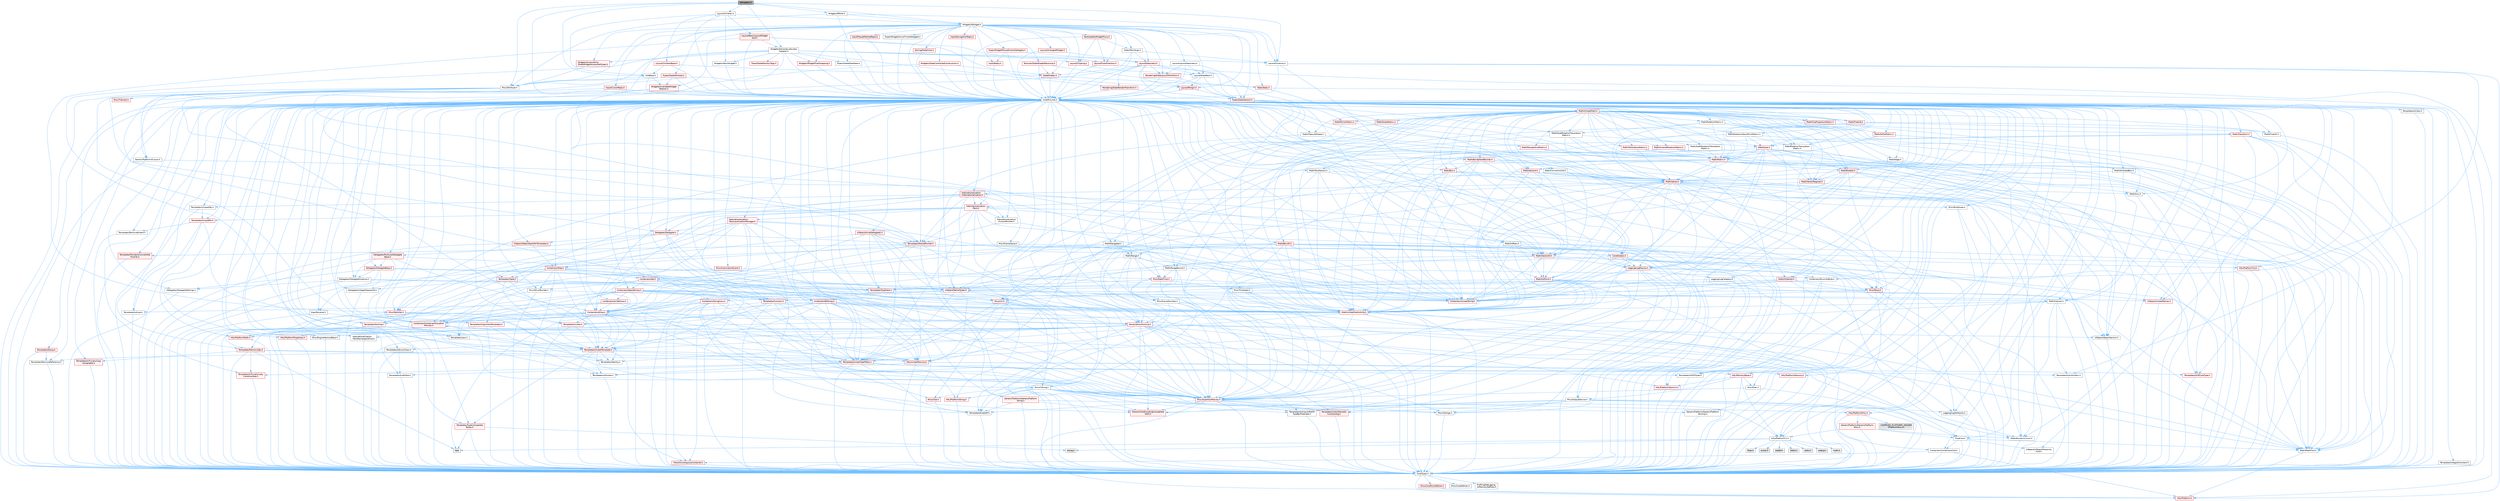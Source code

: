 digraph "SWrapBox.h"
{
 // INTERACTIVE_SVG=YES
 // LATEX_PDF_SIZE
  bgcolor="transparent";
  edge [fontname=Helvetica,fontsize=10,labelfontname=Helvetica,labelfontsize=10];
  node [fontname=Helvetica,fontsize=10,shape=box,height=0.2,width=0.4];
  Node1 [id="Node000001",label="SWrapBox.h",height=0.2,width=0.4,color="gray40", fillcolor="grey60", style="filled", fontcolor="black",tooltip=" "];
  Node1 -> Node2 [id="edge1_Node000001_Node000002",color="steelblue1",style="solid",tooltip=" "];
  Node2 [id="Node000002",label="CoreMinimal.h",height=0.2,width=0.4,color="grey40", fillcolor="white", style="filled",URL="$d7/d67/CoreMinimal_8h.html",tooltip=" "];
  Node2 -> Node3 [id="edge2_Node000002_Node000003",color="steelblue1",style="solid",tooltip=" "];
  Node3 [id="Node000003",label="CoreTypes.h",height=0.2,width=0.4,color="grey40", fillcolor="white", style="filled",URL="$dc/dec/CoreTypes_8h.html",tooltip=" "];
  Node3 -> Node4 [id="edge3_Node000003_Node000004",color="steelblue1",style="solid",tooltip=" "];
  Node4 [id="Node000004",label="HAL/Platform.h",height=0.2,width=0.4,color="red", fillcolor="#FFF0F0", style="filled",URL="$d9/dd0/Platform_8h.html",tooltip=" "];
  Node3 -> Node14 [id="edge4_Node000003_Node000014",color="steelblue1",style="solid",tooltip=" "];
  Node14 [id="Node000014",label="ProfilingDebugging\l/UMemoryDefines.h",height=0.2,width=0.4,color="grey40", fillcolor="white", style="filled",URL="$d2/da2/UMemoryDefines_8h.html",tooltip=" "];
  Node3 -> Node15 [id="edge5_Node000003_Node000015",color="steelblue1",style="solid",tooltip=" "];
  Node15 [id="Node000015",label="Misc/CoreMiscDefines.h",height=0.2,width=0.4,color="red", fillcolor="#FFF0F0", style="filled",URL="$da/d38/CoreMiscDefines_8h.html",tooltip=" "];
  Node15 -> Node4 [id="edge6_Node000015_Node000004",color="steelblue1",style="solid",tooltip=" "];
  Node3 -> Node16 [id="edge7_Node000003_Node000016",color="steelblue1",style="solid",tooltip=" "];
  Node16 [id="Node000016",label="Misc/CoreDefines.h",height=0.2,width=0.4,color="grey40", fillcolor="white", style="filled",URL="$d3/dd2/CoreDefines_8h.html",tooltip=" "];
  Node2 -> Node17 [id="edge8_Node000002_Node000017",color="steelblue1",style="solid",tooltip=" "];
  Node17 [id="Node000017",label="CoreFwd.h",height=0.2,width=0.4,color="grey40", fillcolor="white", style="filled",URL="$d1/d1e/CoreFwd_8h.html",tooltip=" "];
  Node17 -> Node3 [id="edge9_Node000017_Node000003",color="steelblue1",style="solid",tooltip=" "];
  Node17 -> Node18 [id="edge10_Node000017_Node000018",color="steelblue1",style="solid",tooltip=" "];
  Node18 [id="Node000018",label="Containers/ContainersFwd.h",height=0.2,width=0.4,color="grey40", fillcolor="white", style="filled",URL="$d4/d0a/ContainersFwd_8h.html",tooltip=" "];
  Node18 -> Node4 [id="edge11_Node000018_Node000004",color="steelblue1",style="solid",tooltip=" "];
  Node18 -> Node3 [id="edge12_Node000018_Node000003",color="steelblue1",style="solid",tooltip=" "];
  Node18 -> Node19 [id="edge13_Node000018_Node000019",color="steelblue1",style="solid",tooltip=" "];
  Node19 [id="Node000019",label="Traits/IsContiguousContainer.h",height=0.2,width=0.4,color="red", fillcolor="#FFF0F0", style="filled",URL="$d5/d3c/IsContiguousContainer_8h.html",tooltip=" "];
  Node19 -> Node3 [id="edge14_Node000019_Node000003",color="steelblue1",style="solid",tooltip=" "];
  Node17 -> Node22 [id="edge15_Node000017_Node000022",color="steelblue1",style="solid",tooltip=" "];
  Node22 [id="Node000022",label="Math/MathFwd.h",height=0.2,width=0.4,color="grey40", fillcolor="white", style="filled",URL="$d2/d10/MathFwd_8h.html",tooltip=" "];
  Node22 -> Node4 [id="edge16_Node000022_Node000004",color="steelblue1",style="solid",tooltip=" "];
  Node17 -> Node23 [id="edge17_Node000017_Node000023",color="steelblue1",style="solid",tooltip=" "];
  Node23 [id="Node000023",label="UObject/UObjectHierarchy\lFwd.h",height=0.2,width=0.4,color="grey40", fillcolor="white", style="filled",URL="$d3/d13/UObjectHierarchyFwd_8h.html",tooltip=" "];
  Node2 -> Node23 [id="edge18_Node000002_Node000023",color="steelblue1",style="solid",tooltip=" "];
  Node2 -> Node18 [id="edge19_Node000002_Node000018",color="steelblue1",style="solid",tooltip=" "];
  Node2 -> Node24 [id="edge20_Node000002_Node000024",color="steelblue1",style="solid",tooltip=" "];
  Node24 [id="Node000024",label="Misc/VarArgs.h",height=0.2,width=0.4,color="grey40", fillcolor="white", style="filled",URL="$d5/d6f/VarArgs_8h.html",tooltip=" "];
  Node24 -> Node3 [id="edge21_Node000024_Node000003",color="steelblue1",style="solid",tooltip=" "];
  Node2 -> Node25 [id="edge22_Node000002_Node000025",color="steelblue1",style="solid",tooltip=" "];
  Node25 [id="Node000025",label="Logging/LogVerbosity.h",height=0.2,width=0.4,color="grey40", fillcolor="white", style="filled",URL="$d2/d8f/LogVerbosity_8h.html",tooltip=" "];
  Node25 -> Node3 [id="edge23_Node000025_Node000003",color="steelblue1",style="solid",tooltip=" "];
  Node2 -> Node26 [id="edge24_Node000002_Node000026",color="steelblue1",style="solid",tooltip=" "];
  Node26 [id="Node000026",label="Misc/OutputDevice.h",height=0.2,width=0.4,color="grey40", fillcolor="white", style="filled",URL="$d7/d32/OutputDevice_8h.html",tooltip=" "];
  Node26 -> Node17 [id="edge25_Node000026_Node000017",color="steelblue1",style="solid",tooltip=" "];
  Node26 -> Node3 [id="edge26_Node000026_Node000003",color="steelblue1",style="solid",tooltip=" "];
  Node26 -> Node25 [id="edge27_Node000026_Node000025",color="steelblue1",style="solid",tooltip=" "];
  Node26 -> Node24 [id="edge28_Node000026_Node000024",color="steelblue1",style="solid",tooltip=" "];
  Node26 -> Node27 [id="edge29_Node000026_Node000027",color="steelblue1",style="solid",tooltip=" "];
  Node27 [id="Node000027",label="Templates/IsArrayOrRefOf\lTypeByPredicate.h",height=0.2,width=0.4,color="grey40", fillcolor="white", style="filled",URL="$d6/da1/IsArrayOrRefOfTypeByPredicate_8h.html",tooltip=" "];
  Node27 -> Node3 [id="edge30_Node000027_Node000003",color="steelblue1",style="solid",tooltip=" "];
  Node26 -> Node28 [id="edge31_Node000026_Node000028",color="steelblue1",style="solid",tooltip=" "];
  Node28 [id="Node000028",label="Templates/IsValidVariadic\lFunctionArg.h",height=0.2,width=0.4,color="red", fillcolor="#FFF0F0", style="filled",URL="$d0/dc8/IsValidVariadicFunctionArg_8h.html",tooltip=" "];
  Node28 -> Node3 [id="edge32_Node000028_Node000003",color="steelblue1",style="solid",tooltip=" "];
  Node26 -> Node30 [id="edge33_Node000026_Node000030",color="steelblue1",style="solid",tooltip=" "];
  Node30 [id="Node000030",label="Traits/IsCharEncodingCompatible\lWith.h",height=0.2,width=0.4,color="red", fillcolor="#FFF0F0", style="filled",URL="$df/dd1/IsCharEncodingCompatibleWith_8h.html",tooltip=" "];
  Node2 -> Node32 [id="edge34_Node000002_Node000032",color="steelblue1",style="solid",tooltip=" "];
  Node32 [id="Node000032",label="HAL/PlatformCrt.h",height=0.2,width=0.4,color="grey40", fillcolor="white", style="filled",URL="$d8/d75/PlatformCrt_8h.html",tooltip=" "];
  Node32 -> Node33 [id="edge35_Node000032_Node000033",color="steelblue1",style="solid",tooltip=" "];
  Node33 [id="Node000033",label="new",height=0.2,width=0.4,color="grey60", fillcolor="#E0E0E0", style="filled",tooltip=" "];
  Node32 -> Node34 [id="edge36_Node000032_Node000034",color="steelblue1",style="solid",tooltip=" "];
  Node34 [id="Node000034",label="wchar.h",height=0.2,width=0.4,color="grey60", fillcolor="#E0E0E0", style="filled",tooltip=" "];
  Node32 -> Node35 [id="edge37_Node000032_Node000035",color="steelblue1",style="solid",tooltip=" "];
  Node35 [id="Node000035",label="stddef.h",height=0.2,width=0.4,color="grey60", fillcolor="#E0E0E0", style="filled",tooltip=" "];
  Node32 -> Node36 [id="edge38_Node000032_Node000036",color="steelblue1",style="solid",tooltip=" "];
  Node36 [id="Node000036",label="stdlib.h",height=0.2,width=0.4,color="grey60", fillcolor="#E0E0E0", style="filled",tooltip=" "];
  Node32 -> Node37 [id="edge39_Node000032_Node000037",color="steelblue1",style="solid",tooltip=" "];
  Node37 [id="Node000037",label="stdio.h",height=0.2,width=0.4,color="grey60", fillcolor="#E0E0E0", style="filled",tooltip=" "];
  Node32 -> Node38 [id="edge40_Node000032_Node000038",color="steelblue1",style="solid",tooltip=" "];
  Node38 [id="Node000038",label="stdarg.h",height=0.2,width=0.4,color="grey60", fillcolor="#E0E0E0", style="filled",tooltip=" "];
  Node32 -> Node39 [id="edge41_Node000032_Node000039",color="steelblue1",style="solid",tooltip=" "];
  Node39 [id="Node000039",label="math.h",height=0.2,width=0.4,color="grey60", fillcolor="#E0E0E0", style="filled",tooltip=" "];
  Node32 -> Node40 [id="edge42_Node000032_Node000040",color="steelblue1",style="solid",tooltip=" "];
  Node40 [id="Node000040",label="float.h",height=0.2,width=0.4,color="grey60", fillcolor="#E0E0E0", style="filled",tooltip=" "];
  Node32 -> Node41 [id="edge43_Node000032_Node000041",color="steelblue1",style="solid",tooltip=" "];
  Node41 [id="Node000041",label="string.h",height=0.2,width=0.4,color="grey60", fillcolor="#E0E0E0", style="filled",tooltip=" "];
  Node2 -> Node42 [id="edge44_Node000002_Node000042",color="steelblue1",style="solid",tooltip=" "];
  Node42 [id="Node000042",label="HAL/PlatformMisc.h",height=0.2,width=0.4,color="red", fillcolor="#FFF0F0", style="filled",URL="$d0/df5/PlatformMisc_8h.html",tooltip=" "];
  Node42 -> Node3 [id="edge45_Node000042_Node000003",color="steelblue1",style="solid",tooltip=" "];
  Node42 -> Node43 [id="edge46_Node000042_Node000043",color="steelblue1",style="solid",tooltip=" "];
  Node43 [id="Node000043",label="GenericPlatform/GenericPlatform\lMisc.h",height=0.2,width=0.4,color="red", fillcolor="#FFF0F0", style="filled",URL="$db/d9a/GenericPlatformMisc_8h.html",tooltip=" "];
  Node43 -> Node17 [id="edge47_Node000043_Node000017",color="steelblue1",style="solid",tooltip=" "];
  Node43 -> Node3 [id="edge48_Node000043_Node000003",color="steelblue1",style="solid",tooltip=" "];
  Node43 -> Node32 [id="edge49_Node000043_Node000032",color="steelblue1",style="solid",tooltip=" "];
  Node43 -> Node47 [id="edge50_Node000043_Node000047",color="steelblue1",style="solid",tooltip=" "];
  Node47 [id="Node000047",label="Math/NumericLimits.h",height=0.2,width=0.4,color="grey40", fillcolor="white", style="filled",URL="$df/d1b/NumericLimits_8h.html",tooltip=" "];
  Node47 -> Node3 [id="edge51_Node000047_Node000003",color="steelblue1",style="solid",tooltip=" "];
  Node42 -> Node52 [id="edge52_Node000042_Node000052",color="steelblue1",style="solid",tooltip=" "];
  Node52 [id="Node000052",label="COMPILED_PLATFORM_HEADER\l(PlatformMisc.h)",height=0.2,width=0.4,color="grey60", fillcolor="#E0E0E0", style="filled",tooltip=" "];
  Node2 -> Node61 [id="edge53_Node000002_Node000061",color="steelblue1",style="solid",tooltip=" "];
  Node61 [id="Node000061",label="Misc/AssertionMacros.h",height=0.2,width=0.4,color="red", fillcolor="#FFF0F0", style="filled",URL="$d0/dfa/AssertionMacros_8h.html",tooltip=" "];
  Node61 -> Node3 [id="edge54_Node000061_Node000003",color="steelblue1",style="solid",tooltip=" "];
  Node61 -> Node4 [id="edge55_Node000061_Node000004",color="steelblue1",style="solid",tooltip=" "];
  Node61 -> Node42 [id="edge56_Node000061_Node000042",color="steelblue1",style="solid",tooltip=" "];
  Node61 -> Node62 [id="edge57_Node000061_Node000062",color="steelblue1",style="solid",tooltip=" "];
  Node62 [id="Node000062",label="Templates/EnableIf.h",height=0.2,width=0.4,color="grey40", fillcolor="white", style="filled",URL="$d7/d60/EnableIf_8h.html",tooltip=" "];
  Node62 -> Node3 [id="edge58_Node000062_Node000003",color="steelblue1",style="solid",tooltip=" "];
  Node61 -> Node27 [id="edge59_Node000061_Node000027",color="steelblue1",style="solid",tooltip=" "];
  Node61 -> Node28 [id="edge60_Node000061_Node000028",color="steelblue1",style="solid",tooltip=" "];
  Node61 -> Node30 [id="edge61_Node000061_Node000030",color="steelblue1",style="solid",tooltip=" "];
  Node61 -> Node24 [id="edge62_Node000061_Node000024",color="steelblue1",style="solid",tooltip=" "];
  Node2 -> Node70 [id="edge63_Node000002_Node000070",color="steelblue1",style="solid",tooltip=" "];
  Node70 [id="Node000070",label="Templates/IsPointer.h",height=0.2,width=0.4,color="grey40", fillcolor="white", style="filled",URL="$d7/d05/IsPointer_8h.html",tooltip=" "];
  Node70 -> Node3 [id="edge64_Node000070_Node000003",color="steelblue1",style="solid",tooltip=" "];
  Node2 -> Node71 [id="edge65_Node000002_Node000071",color="steelblue1",style="solid",tooltip=" "];
  Node71 [id="Node000071",label="HAL/PlatformMemory.h",height=0.2,width=0.4,color="red", fillcolor="#FFF0F0", style="filled",URL="$de/d68/PlatformMemory_8h.html",tooltip=" "];
  Node71 -> Node3 [id="edge66_Node000071_Node000003",color="steelblue1",style="solid",tooltip=" "];
  Node2 -> Node54 [id="edge67_Node000002_Node000054",color="steelblue1",style="solid",tooltip=" "];
  Node54 [id="Node000054",label="HAL/PlatformAtomics.h",height=0.2,width=0.4,color="red", fillcolor="#FFF0F0", style="filled",URL="$d3/d36/PlatformAtomics_8h.html",tooltip=" "];
  Node54 -> Node3 [id="edge68_Node000054_Node000003",color="steelblue1",style="solid",tooltip=" "];
  Node2 -> Node76 [id="edge69_Node000002_Node000076",color="steelblue1",style="solid",tooltip=" "];
  Node76 [id="Node000076",label="Misc/Exec.h",height=0.2,width=0.4,color="grey40", fillcolor="white", style="filled",URL="$de/ddb/Exec_8h.html",tooltip=" "];
  Node76 -> Node3 [id="edge70_Node000076_Node000003",color="steelblue1",style="solid",tooltip=" "];
  Node76 -> Node61 [id="edge71_Node000076_Node000061",color="steelblue1",style="solid",tooltip=" "];
  Node2 -> Node77 [id="edge72_Node000002_Node000077",color="steelblue1",style="solid",tooltip=" "];
  Node77 [id="Node000077",label="HAL/MemoryBase.h",height=0.2,width=0.4,color="red", fillcolor="#FFF0F0", style="filled",URL="$d6/d9f/MemoryBase_8h.html",tooltip=" "];
  Node77 -> Node3 [id="edge73_Node000077_Node000003",color="steelblue1",style="solid",tooltip=" "];
  Node77 -> Node54 [id="edge74_Node000077_Node000054",color="steelblue1",style="solid",tooltip=" "];
  Node77 -> Node32 [id="edge75_Node000077_Node000032",color="steelblue1",style="solid",tooltip=" "];
  Node77 -> Node76 [id="edge76_Node000077_Node000076",color="steelblue1",style="solid",tooltip=" "];
  Node77 -> Node26 [id="edge77_Node000077_Node000026",color="steelblue1",style="solid",tooltip=" "];
  Node2 -> Node87 [id="edge78_Node000002_Node000087",color="steelblue1",style="solid",tooltip=" "];
  Node87 [id="Node000087",label="HAL/UnrealMemory.h",height=0.2,width=0.4,color="red", fillcolor="#FFF0F0", style="filled",URL="$d9/d96/UnrealMemory_8h.html",tooltip=" "];
  Node87 -> Node3 [id="edge79_Node000087_Node000003",color="steelblue1",style="solid",tooltip=" "];
  Node87 -> Node77 [id="edge80_Node000087_Node000077",color="steelblue1",style="solid",tooltip=" "];
  Node87 -> Node71 [id="edge81_Node000087_Node000071",color="steelblue1",style="solid",tooltip=" "];
  Node87 -> Node70 [id="edge82_Node000087_Node000070",color="steelblue1",style="solid",tooltip=" "];
  Node2 -> Node89 [id="edge83_Node000002_Node000089",color="steelblue1",style="solid",tooltip=" "];
  Node89 [id="Node000089",label="Templates/IsArithmetic.h",height=0.2,width=0.4,color="grey40", fillcolor="white", style="filled",URL="$d2/d5d/IsArithmetic_8h.html",tooltip=" "];
  Node89 -> Node3 [id="edge84_Node000089_Node000003",color="steelblue1",style="solid",tooltip=" "];
  Node2 -> Node83 [id="edge85_Node000002_Node000083",color="steelblue1",style="solid",tooltip=" "];
  Node83 [id="Node000083",label="Templates/AndOrNot.h",height=0.2,width=0.4,color="grey40", fillcolor="white", style="filled",URL="$db/d0a/AndOrNot_8h.html",tooltip=" "];
  Node83 -> Node3 [id="edge86_Node000083_Node000003",color="steelblue1",style="solid",tooltip=" "];
  Node2 -> Node90 [id="edge87_Node000002_Node000090",color="steelblue1",style="solid",tooltip=" "];
  Node90 [id="Node000090",label="Templates/IsPODType.h",height=0.2,width=0.4,color="grey40", fillcolor="white", style="filled",URL="$d7/db1/IsPODType_8h.html",tooltip=" "];
  Node90 -> Node3 [id="edge88_Node000090_Node000003",color="steelblue1",style="solid",tooltip=" "];
  Node2 -> Node91 [id="edge89_Node000002_Node000091",color="steelblue1",style="solid",tooltip=" "];
  Node91 [id="Node000091",label="Templates/IsUECoreType.h",height=0.2,width=0.4,color="red", fillcolor="#FFF0F0", style="filled",URL="$d1/db8/IsUECoreType_8h.html",tooltip=" "];
  Node91 -> Node3 [id="edge90_Node000091_Node000003",color="steelblue1",style="solid",tooltip=" "];
  Node2 -> Node84 [id="edge91_Node000002_Node000084",color="steelblue1",style="solid",tooltip=" "];
  Node84 [id="Node000084",label="Templates/IsTriviallyCopy\lConstructible.h",height=0.2,width=0.4,color="red", fillcolor="#FFF0F0", style="filled",URL="$d3/d78/IsTriviallyCopyConstructible_8h.html",tooltip=" "];
  Node84 -> Node3 [id="edge92_Node000084_Node000003",color="steelblue1",style="solid",tooltip=" "];
  Node2 -> Node92 [id="edge93_Node000002_Node000092",color="steelblue1",style="solid",tooltip=" "];
  Node92 [id="Node000092",label="Templates/UnrealTypeTraits.h",height=0.2,width=0.4,color="red", fillcolor="#FFF0F0", style="filled",URL="$d2/d2d/UnrealTypeTraits_8h.html",tooltip=" "];
  Node92 -> Node3 [id="edge94_Node000092_Node000003",color="steelblue1",style="solid",tooltip=" "];
  Node92 -> Node70 [id="edge95_Node000092_Node000070",color="steelblue1",style="solid",tooltip=" "];
  Node92 -> Node61 [id="edge96_Node000092_Node000061",color="steelblue1",style="solid",tooltip=" "];
  Node92 -> Node83 [id="edge97_Node000092_Node000083",color="steelblue1",style="solid",tooltip=" "];
  Node92 -> Node62 [id="edge98_Node000092_Node000062",color="steelblue1",style="solid",tooltip=" "];
  Node92 -> Node89 [id="edge99_Node000092_Node000089",color="steelblue1",style="solid",tooltip=" "];
  Node92 -> Node90 [id="edge100_Node000092_Node000090",color="steelblue1",style="solid",tooltip=" "];
  Node92 -> Node91 [id="edge101_Node000092_Node000091",color="steelblue1",style="solid",tooltip=" "];
  Node92 -> Node84 [id="edge102_Node000092_Node000084",color="steelblue1",style="solid",tooltip=" "];
  Node2 -> Node62 [id="edge103_Node000002_Node000062",color="steelblue1",style="solid",tooltip=" "];
  Node2 -> Node94 [id="edge104_Node000002_Node000094",color="steelblue1",style="solid",tooltip=" "];
  Node94 [id="Node000094",label="Templates/RemoveReference.h",height=0.2,width=0.4,color="grey40", fillcolor="white", style="filled",URL="$da/dbe/RemoveReference_8h.html",tooltip=" "];
  Node94 -> Node3 [id="edge105_Node000094_Node000003",color="steelblue1",style="solid",tooltip=" "];
  Node2 -> Node95 [id="edge106_Node000002_Node000095",color="steelblue1",style="solid",tooltip=" "];
  Node95 [id="Node000095",label="Templates/IntegralConstant.h",height=0.2,width=0.4,color="grey40", fillcolor="white", style="filled",URL="$db/d1b/IntegralConstant_8h.html",tooltip=" "];
  Node95 -> Node3 [id="edge107_Node000095_Node000003",color="steelblue1",style="solid",tooltip=" "];
  Node2 -> Node96 [id="edge108_Node000002_Node000096",color="steelblue1",style="solid",tooltip=" "];
  Node96 [id="Node000096",label="Templates/IsClass.h",height=0.2,width=0.4,color="grey40", fillcolor="white", style="filled",URL="$db/dcb/IsClass_8h.html",tooltip=" "];
  Node96 -> Node3 [id="edge109_Node000096_Node000003",color="steelblue1",style="solid",tooltip=" "];
  Node2 -> Node97 [id="edge110_Node000002_Node000097",color="steelblue1",style="solid",tooltip=" "];
  Node97 [id="Node000097",label="Templates/TypeCompatible\lBytes.h",height=0.2,width=0.4,color="red", fillcolor="#FFF0F0", style="filled",URL="$df/d0a/TypeCompatibleBytes_8h.html",tooltip=" "];
  Node97 -> Node3 [id="edge111_Node000097_Node000003",color="steelblue1",style="solid",tooltip=" "];
  Node97 -> Node41 [id="edge112_Node000097_Node000041",color="steelblue1",style="solid",tooltip=" "];
  Node97 -> Node33 [id="edge113_Node000097_Node000033",color="steelblue1",style="solid",tooltip=" "];
  Node2 -> Node19 [id="edge114_Node000002_Node000019",color="steelblue1",style="solid",tooltip=" "];
  Node2 -> Node98 [id="edge115_Node000002_Node000098",color="steelblue1",style="solid",tooltip=" "];
  Node98 [id="Node000098",label="Templates/UnrealTemplate.h",height=0.2,width=0.4,color="red", fillcolor="#FFF0F0", style="filled",URL="$d4/d24/UnrealTemplate_8h.html",tooltip=" "];
  Node98 -> Node3 [id="edge116_Node000098_Node000003",color="steelblue1",style="solid",tooltip=" "];
  Node98 -> Node70 [id="edge117_Node000098_Node000070",color="steelblue1",style="solid",tooltip=" "];
  Node98 -> Node87 [id="edge118_Node000098_Node000087",color="steelblue1",style="solid",tooltip=" "];
  Node98 -> Node92 [id="edge119_Node000098_Node000092",color="steelblue1",style="solid",tooltip=" "];
  Node98 -> Node94 [id="edge120_Node000098_Node000094",color="steelblue1",style="solid",tooltip=" "];
  Node98 -> Node97 [id="edge121_Node000098_Node000097",color="steelblue1",style="solid",tooltip=" "];
  Node98 -> Node65 [id="edge122_Node000098_Node000065",color="steelblue1",style="solid",tooltip=" "];
  Node65 [id="Node000065",label="Templates/Identity.h",height=0.2,width=0.4,color="grey40", fillcolor="white", style="filled",URL="$d0/dd5/Identity_8h.html",tooltip=" "];
  Node98 -> Node19 [id="edge123_Node000098_Node000019",color="steelblue1",style="solid",tooltip=" "];
  Node2 -> Node47 [id="edge124_Node000002_Node000047",color="steelblue1",style="solid",tooltip=" "];
  Node2 -> Node102 [id="edge125_Node000002_Node000102",color="steelblue1",style="solid",tooltip=" "];
  Node102 [id="Node000102",label="HAL/PlatformMath.h",height=0.2,width=0.4,color="red", fillcolor="#FFF0F0", style="filled",URL="$dc/d53/PlatformMath_8h.html",tooltip=" "];
  Node102 -> Node3 [id="edge126_Node000102_Node000003",color="steelblue1",style="solid",tooltip=" "];
  Node2 -> Node85 [id="edge127_Node000002_Node000085",color="steelblue1",style="solid",tooltip=" "];
  Node85 [id="Node000085",label="Templates/IsTriviallyCopy\lAssignable.h",height=0.2,width=0.4,color="red", fillcolor="#FFF0F0", style="filled",URL="$d2/df2/IsTriviallyCopyAssignable_8h.html",tooltip=" "];
  Node85 -> Node3 [id="edge128_Node000085_Node000003",color="steelblue1",style="solid",tooltip=" "];
  Node2 -> Node110 [id="edge129_Node000002_Node000110",color="steelblue1",style="solid",tooltip=" "];
  Node110 [id="Node000110",label="Templates/MemoryOps.h",height=0.2,width=0.4,color="red", fillcolor="#FFF0F0", style="filled",URL="$db/dea/MemoryOps_8h.html",tooltip=" "];
  Node110 -> Node3 [id="edge130_Node000110_Node000003",color="steelblue1",style="solid",tooltip=" "];
  Node110 -> Node87 [id="edge131_Node000110_Node000087",color="steelblue1",style="solid",tooltip=" "];
  Node110 -> Node85 [id="edge132_Node000110_Node000085",color="steelblue1",style="solid",tooltip=" "];
  Node110 -> Node84 [id="edge133_Node000110_Node000084",color="steelblue1",style="solid",tooltip=" "];
  Node110 -> Node92 [id="edge134_Node000110_Node000092",color="steelblue1",style="solid",tooltip=" "];
  Node110 -> Node33 [id="edge135_Node000110_Node000033",color="steelblue1",style="solid",tooltip=" "];
  Node2 -> Node111 [id="edge136_Node000002_Node000111",color="steelblue1",style="solid",tooltip=" "];
  Node111 [id="Node000111",label="Containers/ContainerAllocation\lPolicies.h",height=0.2,width=0.4,color="red", fillcolor="#FFF0F0", style="filled",URL="$d7/dff/ContainerAllocationPolicies_8h.html",tooltip=" "];
  Node111 -> Node3 [id="edge137_Node000111_Node000003",color="steelblue1",style="solid",tooltip=" "];
  Node111 -> Node111 [id="edge138_Node000111_Node000111",color="steelblue1",style="solid",tooltip=" "];
  Node111 -> Node102 [id="edge139_Node000111_Node000102",color="steelblue1",style="solid",tooltip=" "];
  Node111 -> Node87 [id="edge140_Node000111_Node000087",color="steelblue1",style="solid",tooltip=" "];
  Node111 -> Node47 [id="edge141_Node000111_Node000047",color="steelblue1",style="solid",tooltip=" "];
  Node111 -> Node61 [id="edge142_Node000111_Node000061",color="steelblue1",style="solid",tooltip=" "];
  Node111 -> Node110 [id="edge143_Node000111_Node000110",color="steelblue1",style="solid",tooltip=" "];
  Node111 -> Node97 [id="edge144_Node000111_Node000097",color="steelblue1",style="solid",tooltip=" "];
  Node2 -> Node114 [id="edge145_Node000002_Node000114",color="steelblue1",style="solid",tooltip=" "];
  Node114 [id="Node000114",label="Templates/IsEnumClass.h",height=0.2,width=0.4,color="grey40", fillcolor="white", style="filled",URL="$d7/d15/IsEnumClass_8h.html",tooltip=" "];
  Node114 -> Node3 [id="edge146_Node000114_Node000003",color="steelblue1",style="solid",tooltip=" "];
  Node114 -> Node83 [id="edge147_Node000114_Node000083",color="steelblue1",style="solid",tooltip=" "];
  Node2 -> Node115 [id="edge148_Node000002_Node000115",color="steelblue1",style="solid",tooltip=" "];
  Node115 [id="Node000115",label="HAL/PlatformProperties.h",height=0.2,width=0.4,color="red", fillcolor="#FFF0F0", style="filled",URL="$d9/db0/PlatformProperties_8h.html",tooltip=" "];
  Node115 -> Node3 [id="edge149_Node000115_Node000003",color="steelblue1",style="solid",tooltip=" "];
  Node2 -> Node118 [id="edge150_Node000002_Node000118",color="steelblue1",style="solid",tooltip=" "];
  Node118 [id="Node000118",label="Misc/EngineVersionBase.h",height=0.2,width=0.4,color="grey40", fillcolor="white", style="filled",URL="$d5/d2b/EngineVersionBase_8h.html",tooltip=" "];
  Node118 -> Node3 [id="edge151_Node000118_Node000003",color="steelblue1",style="solid",tooltip=" "];
  Node2 -> Node119 [id="edge152_Node000002_Node000119",color="steelblue1",style="solid",tooltip=" "];
  Node119 [id="Node000119",label="Internationalization\l/TextNamespaceFwd.h",height=0.2,width=0.4,color="grey40", fillcolor="white", style="filled",URL="$d8/d97/TextNamespaceFwd_8h.html",tooltip=" "];
  Node119 -> Node3 [id="edge153_Node000119_Node000003",color="steelblue1",style="solid",tooltip=" "];
  Node2 -> Node120 [id="edge154_Node000002_Node000120",color="steelblue1",style="solid",tooltip=" "];
  Node120 [id="Node000120",label="Serialization/Archive.h",height=0.2,width=0.4,color="red", fillcolor="#FFF0F0", style="filled",URL="$d7/d3b/Archive_8h.html",tooltip=" "];
  Node120 -> Node17 [id="edge155_Node000120_Node000017",color="steelblue1",style="solid",tooltip=" "];
  Node120 -> Node3 [id="edge156_Node000120_Node000003",color="steelblue1",style="solid",tooltip=" "];
  Node120 -> Node115 [id="edge157_Node000120_Node000115",color="steelblue1",style="solid",tooltip=" "];
  Node120 -> Node119 [id="edge158_Node000120_Node000119",color="steelblue1",style="solid",tooltip=" "];
  Node120 -> Node22 [id="edge159_Node000120_Node000022",color="steelblue1",style="solid",tooltip=" "];
  Node120 -> Node61 [id="edge160_Node000120_Node000061",color="steelblue1",style="solid",tooltip=" "];
  Node120 -> Node118 [id="edge161_Node000120_Node000118",color="steelblue1",style="solid",tooltip=" "];
  Node120 -> Node24 [id="edge162_Node000120_Node000024",color="steelblue1",style="solid",tooltip=" "];
  Node120 -> Node62 [id="edge163_Node000120_Node000062",color="steelblue1",style="solid",tooltip=" "];
  Node120 -> Node27 [id="edge164_Node000120_Node000027",color="steelblue1",style="solid",tooltip=" "];
  Node120 -> Node114 [id="edge165_Node000120_Node000114",color="steelblue1",style="solid",tooltip=" "];
  Node120 -> Node28 [id="edge166_Node000120_Node000028",color="steelblue1",style="solid",tooltip=" "];
  Node120 -> Node98 [id="edge167_Node000120_Node000098",color="steelblue1",style="solid",tooltip=" "];
  Node120 -> Node30 [id="edge168_Node000120_Node000030",color="steelblue1",style="solid",tooltip=" "];
  Node120 -> Node123 [id="edge169_Node000120_Node000123",color="steelblue1",style="solid",tooltip=" "];
  Node123 [id="Node000123",label="UObject/ObjectVersion.h",height=0.2,width=0.4,color="grey40", fillcolor="white", style="filled",URL="$da/d63/ObjectVersion_8h.html",tooltip=" "];
  Node123 -> Node3 [id="edge170_Node000123_Node000003",color="steelblue1",style="solid",tooltip=" "];
  Node2 -> Node124 [id="edge171_Node000002_Node000124",color="steelblue1",style="solid",tooltip=" "];
  Node124 [id="Node000124",label="Templates/Less.h",height=0.2,width=0.4,color="grey40", fillcolor="white", style="filled",URL="$de/dc8/Less_8h.html",tooltip=" "];
  Node124 -> Node3 [id="edge172_Node000124_Node000003",color="steelblue1",style="solid",tooltip=" "];
  Node124 -> Node98 [id="edge173_Node000124_Node000098",color="steelblue1",style="solid",tooltip=" "];
  Node2 -> Node125 [id="edge174_Node000002_Node000125",color="steelblue1",style="solid",tooltip=" "];
  Node125 [id="Node000125",label="Templates/Sorting.h",height=0.2,width=0.4,color="red", fillcolor="#FFF0F0", style="filled",URL="$d3/d9e/Sorting_8h.html",tooltip=" "];
  Node125 -> Node3 [id="edge175_Node000125_Node000003",color="steelblue1",style="solid",tooltip=" "];
  Node125 -> Node102 [id="edge176_Node000125_Node000102",color="steelblue1",style="solid",tooltip=" "];
  Node125 -> Node124 [id="edge177_Node000125_Node000124",color="steelblue1",style="solid",tooltip=" "];
  Node2 -> Node136 [id="edge178_Node000002_Node000136",color="steelblue1",style="solid",tooltip=" "];
  Node136 [id="Node000136",label="Misc/Char.h",height=0.2,width=0.4,color="red", fillcolor="#FFF0F0", style="filled",URL="$d0/d58/Char_8h.html",tooltip=" "];
  Node136 -> Node3 [id="edge179_Node000136_Node000003",color="steelblue1",style="solid",tooltip=" "];
  Node2 -> Node139 [id="edge180_Node000002_Node000139",color="steelblue1",style="solid",tooltip=" "];
  Node139 [id="Node000139",label="GenericPlatform/GenericPlatform\lStricmp.h",height=0.2,width=0.4,color="grey40", fillcolor="white", style="filled",URL="$d2/d86/GenericPlatformStricmp_8h.html",tooltip=" "];
  Node139 -> Node3 [id="edge181_Node000139_Node000003",color="steelblue1",style="solid",tooltip=" "];
  Node2 -> Node140 [id="edge182_Node000002_Node000140",color="steelblue1",style="solid",tooltip=" "];
  Node140 [id="Node000140",label="GenericPlatform/GenericPlatform\lString.h",height=0.2,width=0.4,color="red", fillcolor="#FFF0F0", style="filled",URL="$dd/d20/GenericPlatformString_8h.html",tooltip=" "];
  Node140 -> Node3 [id="edge183_Node000140_Node000003",color="steelblue1",style="solid",tooltip=" "];
  Node140 -> Node139 [id="edge184_Node000140_Node000139",color="steelblue1",style="solid",tooltip=" "];
  Node140 -> Node62 [id="edge185_Node000140_Node000062",color="steelblue1",style="solid",tooltip=" "];
  Node140 -> Node30 [id="edge186_Node000140_Node000030",color="steelblue1",style="solid",tooltip=" "];
  Node2 -> Node73 [id="edge187_Node000002_Node000073",color="steelblue1",style="solid",tooltip=" "];
  Node73 [id="Node000073",label="HAL/PlatformString.h",height=0.2,width=0.4,color="red", fillcolor="#FFF0F0", style="filled",URL="$db/db5/PlatformString_8h.html",tooltip=" "];
  Node73 -> Node3 [id="edge188_Node000073_Node000003",color="steelblue1",style="solid",tooltip=" "];
  Node2 -> Node143 [id="edge189_Node000002_Node000143",color="steelblue1",style="solid",tooltip=" "];
  Node143 [id="Node000143",label="Misc/CString.h",height=0.2,width=0.4,color="grey40", fillcolor="white", style="filled",URL="$d2/d49/CString_8h.html",tooltip=" "];
  Node143 -> Node3 [id="edge190_Node000143_Node000003",color="steelblue1",style="solid",tooltip=" "];
  Node143 -> Node32 [id="edge191_Node000143_Node000032",color="steelblue1",style="solid",tooltip=" "];
  Node143 -> Node73 [id="edge192_Node000143_Node000073",color="steelblue1",style="solid",tooltip=" "];
  Node143 -> Node61 [id="edge193_Node000143_Node000061",color="steelblue1",style="solid",tooltip=" "];
  Node143 -> Node136 [id="edge194_Node000143_Node000136",color="steelblue1",style="solid",tooltip=" "];
  Node143 -> Node24 [id="edge195_Node000143_Node000024",color="steelblue1",style="solid",tooltip=" "];
  Node143 -> Node27 [id="edge196_Node000143_Node000027",color="steelblue1",style="solid",tooltip=" "];
  Node143 -> Node28 [id="edge197_Node000143_Node000028",color="steelblue1",style="solid",tooltip=" "];
  Node143 -> Node30 [id="edge198_Node000143_Node000030",color="steelblue1",style="solid",tooltip=" "];
  Node2 -> Node144 [id="edge199_Node000002_Node000144",color="steelblue1",style="solid",tooltip=" "];
  Node144 [id="Node000144",label="Misc/Crc.h",height=0.2,width=0.4,color="red", fillcolor="#FFF0F0", style="filled",URL="$d4/dd2/Crc_8h.html",tooltip=" "];
  Node144 -> Node3 [id="edge200_Node000144_Node000003",color="steelblue1",style="solid",tooltip=" "];
  Node144 -> Node73 [id="edge201_Node000144_Node000073",color="steelblue1",style="solid",tooltip=" "];
  Node144 -> Node61 [id="edge202_Node000144_Node000061",color="steelblue1",style="solid",tooltip=" "];
  Node144 -> Node143 [id="edge203_Node000144_Node000143",color="steelblue1",style="solid",tooltip=" "];
  Node144 -> Node136 [id="edge204_Node000144_Node000136",color="steelblue1",style="solid",tooltip=" "];
  Node144 -> Node92 [id="edge205_Node000144_Node000092",color="steelblue1",style="solid",tooltip=" "];
  Node2 -> Node135 [id="edge206_Node000002_Node000135",color="steelblue1",style="solid",tooltip=" "];
  Node135 [id="Node000135",label="Math/UnrealMathUtility.h",height=0.2,width=0.4,color="red", fillcolor="#FFF0F0", style="filled",URL="$db/db8/UnrealMathUtility_8h.html",tooltip=" "];
  Node135 -> Node3 [id="edge207_Node000135_Node000003",color="steelblue1",style="solid",tooltip=" "];
  Node135 -> Node61 [id="edge208_Node000135_Node000061",color="steelblue1",style="solid",tooltip=" "];
  Node135 -> Node102 [id="edge209_Node000135_Node000102",color="steelblue1",style="solid",tooltip=" "];
  Node135 -> Node22 [id="edge210_Node000135_Node000022",color="steelblue1",style="solid",tooltip=" "];
  Node135 -> Node65 [id="edge211_Node000135_Node000065",color="steelblue1",style="solid",tooltip=" "];
  Node2 -> Node145 [id="edge212_Node000002_Node000145",color="steelblue1",style="solid",tooltip=" "];
  Node145 [id="Node000145",label="Containers/UnrealString.h",height=0.2,width=0.4,color="red", fillcolor="#FFF0F0", style="filled",URL="$d5/dba/UnrealString_8h.html",tooltip=" "];
  Node2 -> Node149 [id="edge213_Node000002_Node000149",color="steelblue1",style="solid",tooltip=" "];
  Node149 [id="Node000149",label="Containers/Array.h",height=0.2,width=0.4,color="red", fillcolor="#FFF0F0", style="filled",URL="$df/dd0/Array_8h.html",tooltip=" "];
  Node149 -> Node3 [id="edge214_Node000149_Node000003",color="steelblue1",style="solid",tooltip=" "];
  Node149 -> Node61 [id="edge215_Node000149_Node000061",color="steelblue1",style="solid",tooltip=" "];
  Node149 -> Node87 [id="edge216_Node000149_Node000087",color="steelblue1",style="solid",tooltip=" "];
  Node149 -> Node92 [id="edge217_Node000149_Node000092",color="steelblue1",style="solid",tooltip=" "];
  Node149 -> Node98 [id="edge218_Node000149_Node000098",color="steelblue1",style="solid",tooltip=" "];
  Node149 -> Node111 [id="edge219_Node000149_Node000111",color="steelblue1",style="solid",tooltip=" "];
  Node149 -> Node120 [id="edge220_Node000149_Node000120",color="steelblue1",style="solid",tooltip=" "];
  Node149 -> Node128 [id="edge221_Node000149_Node000128",color="steelblue1",style="solid",tooltip=" "];
  Node128 [id="Node000128",label="Templates/Invoke.h",height=0.2,width=0.4,color="red", fillcolor="#FFF0F0", style="filled",URL="$d7/deb/Invoke_8h.html",tooltip=" "];
  Node128 -> Node3 [id="edge222_Node000128_Node000003",color="steelblue1",style="solid",tooltip=" "];
  Node128 -> Node98 [id="edge223_Node000128_Node000098",color="steelblue1",style="solid",tooltip=" "];
  Node149 -> Node124 [id="edge224_Node000149_Node000124",color="steelblue1",style="solid",tooltip=" "];
  Node149 -> Node125 [id="edge225_Node000149_Node000125",color="steelblue1",style="solid",tooltip=" "];
  Node149 -> Node172 [id="edge226_Node000149_Node000172",color="steelblue1",style="solid",tooltip=" "];
  Node172 [id="Node000172",label="Templates/AlignmentTemplates.h",height=0.2,width=0.4,color="red", fillcolor="#FFF0F0", style="filled",URL="$dd/d32/AlignmentTemplates_8h.html",tooltip=" "];
  Node172 -> Node3 [id="edge227_Node000172_Node000003",color="steelblue1",style="solid",tooltip=" "];
  Node172 -> Node70 [id="edge228_Node000172_Node000070",color="steelblue1",style="solid",tooltip=" "];
  Node2 -> Node173 [id="edge229_Node000002_Node000173",color="steelblue1",style="solid",tooltip=" "];
  Node173 [id="Node000173",label="Misc/FrameNumber.h",height=0.2,width=0.4,color="grey40", fillcolor="white", style="filled",URL="$dd/dbd/FrameNumber_8h.html",tooltip=" "];
  Node173 -> Node3 [id="edge230_Node000173_Node000003",color="steelblue1",style="solid",tooltip=" "];
  Node173 -> Node47 [id="edge231_Node000173_Node000047",color="steelblue1",style="solid",tooltip=" "];
  Node173 -> Node135 [id="edge232_Node000173_Node000135",color="steelblue1",style="solid",tooltip=" "];
  Node173 -> Node62 [id="edge233_Node000173_Node000062",color="steelblue1",style="solid",tooltip=" "];
  Node173 -> Node92 [id="edge234_Node000173_Node000092",color="steelblue1",style="solid",tooltip=" "];
  Node2 -> Node174 [id="edge235_Node000002_Node000174",color="steelblue1",style="solid",tooltip=" "];
  Node174 [id="Node000174",label="Misc/Timespan.h",height=0.2,width=0.4,color="grey40", fillcolor="white", style="filled",URL="$da/dd9/Timespan_8h.html",tooltip=" "];
  Node174 -> Node3 [id="edge236_Node000174_Node000003",color="steelblue1",style="solid",tooltip=" "];
  Node174 -> Node175 [id="edge237_Node000174_Node000175",color="steelblue1",style="solid",tooltip=" "];
  Node175 [id="Node000175",label="Math/Interval.h",height=0.2,width=0.4,color="grey40", fillcolor="white", style="filled",URL="$d1/d55/Interval_8h.html",tooltip=" "];
  Node175 -> Node3 [id="edge238_Node000175_Node000003",color="steelblue1",style="solid",tooltip=" "];
  Node175 -> Node89 [id="edge239_Node000175_Node000089",color="steelblue1",style="solid",tooltip=" "];
  Node175 -> Node92 [id="edge240_Node000175_Node000092",color="steelblue1",style="solid",tooltip=" "];
  Node175 -> Node47 [id="edge241_Node000175_Node000047",color="steelblue1",style="solid",tooltip=" "];
  Node175 -> Node135 [id="edge242_Node000175_Node000135",color="steelblue1",style="solid",tooltip=" "];
  Node174 -> Node135 [id="edge243_Node000174_Node000135",color="steelblue1",style="solid",tooltip=" "];
  Node174 -> Node61 [id="edge244_Node000174_Node000061",color="steelblue1",style="solid",tooltip=" "];
  Node2 -> Node176 [id="edge245_Node000002_Node000176",color="steelblue1",style="solid",tooltip=" "];
  Node176 [id="Node000176",label="Containers/StringConv.h",height=0.2,width=0.4,color="red", fillcolor="#FFF0F0", style="filled",URL="$d3/ddf/StringConv_8h.html",tooltip=" "];
  Node176 -> Node3 [id="edge246_Node000176_Node000003",color="steelblue1",style="solid",tooltip=" "];
  Node176 -> Node61 [id="edge247_Node000176_Node000061",color="steelblue1",style="solid",tooltip=" "];
  Node176 -> Node111 [id="edge248_Node000176_Node000111",color="steelblue1",style="solid",tooltip=" "];
  Node176 -> Node149 [id="edge249_Node000176_Node000149",color="steelblue1",style="solid",tooltip=" "];
  Node176 -> Node143 [id="edge250_Node000176_Node000143",color="steelblue1",style="solid",tooltip=" "];
  Node176 -> Node177 [id="edge251_Node000176_Node000177",color="steelblue1",style="solid",tooltip=" "];
  Node177 [id="Node000177",label="Templates/IsArray.h",height=0.2,width=0.4,color="grey40", fillcolor="white", style="filled",URL="$d8/d8d/IsArray_8h.html",tooltip=" "];
  Node177 -> Node3 [id="edge252_Node000177_Node000003",color="steelblue1",style="solid",tooltip=" "];
  Node176 -> Node98 [id="edge253_Node000176_Node000098",color="steelblue1",style="solid",tooltip=" "];
  Node176 -> Node92 [id="edge254_Node000176_Node000092",color="steelblue1",style="solid",tooltip=" "];
  Node176 -> Node30 [id="edge255_Node000176_Node000030",color="steelblue1",style="solid",tooltip=" "];
  Node176 -> Node19 [id="edge256_Node000176_Node000019",color="steelblue1",style="solid",tooltip=" "];
  Node2 -> Node178 [id="edge257_Node000002_Node000178",color="steelblue1",style="solid",tooltip=" "];
  Node178 [id="Node000178",label="UObject/UnrealNames.h",height=0.2,width=0.4,color="red", fillcolor="#FFF0F0", style="filled",URL="$d8/db1/UnrealNames_8h.html",tooltip=" "];
  Node178 -> Node3 [id="edge258_Node000178_Node000003",color="steelblue1",style="solid",tooltip=" "];
  Node2 -> Node180 [id="edge259_Node000002_Node000180",color="steelblue1",style="solid",tooltip=" "];
  Node180 [id="Node000180",label="UObject/NameTypes.h",height=0.2,width=0.4,color="red", fillcolor="#FFF0F0", style="filled",URL="$d6/d35/NameTypes_8h.html",tooltip=" "];
  Node180 -> Node3 [id="edge260_Node000180_Node000003",color="steelblue1",style="solid",tooltip=" "];
  Node180 -> Node61 [id="edge261_Node000180_Node000061",color="steelblue1",style="solid",tooltip=" "];
  Node180 -> Node87 [id="edge262_Node000180_Node000087",color="steelblue1",style="solid",tooltip=" "];
  Node180 -> Node92 [id="edge263_Node000180_Node000092",color="steelblue1",style="solid",tooltip=" "];
  Node180 -> Node98 [id="edge264_Node000180_Node000098",color="steelblue1",style="solid",tooltip=" "];
  Node180 -> Node145 [id="edge265_Node000180_Node000145",color="steelblue1",style="solid",tooltip=" "];
  Node180 -> Node176 [id="edge266_Node000180_Node000176",color="steelblue1",style="solid",tooltip=" "];
  Node180 -> Node178 [id="edge267_Node000180_Node000178",color="steelblue1",style="solid",tooltip=" "];
  Node2 -> Node188 [id="edge268_Node000002_Node000188",color="steelblue1",style="solid",tooltip=" "];
  Node188 [id="Node000188",label="Misc/Parse.h",height=0.2,width=0.4,color="red", fillcolor="#FFF0F0", style="filled",URL="$dc/d71/Parse_8h.html",tooltip=" "];
  Node188 -> Node145 [id="edge269_Node000188_Node000145",color="steelblue1",style="solid",tooltip=" "];
  Node188 -> Node3 [id="edge270_Node000188_Node000003",color="steelblue1",style="solid",tooltip=" "];
  Node188 -> Node32 [id="edge271_Node000188_Node000032",color="steelblue1",style="solid",tooltip=" "];
  Node188 -> Node189 [id="edge272_Node000188_Node000189",color="steelblue1",style="solid",tooltip=" "];
  Node189 [id="Node000189",label="Templates/Function.h",height=0.2,width=0.4,color="red", fillcolor="#FFF0F0", style="filled",URL="$df/df5/Function_8h.html",tooltip=" "];
  Node189 -> Node3 [id="edge273_Node000189_Node000003",color="steelblue1",style="solid",tooltip=" "];
  Node189 -> Node61 [id="edge274_Node000189_Node000061",color="steelblue1",style="solid",tooltip=" "];
  Node189 -> Node87 [id="edge275_Node000189_Node000087",color="steelblue1",style="solid",tooltip=" "];
  Node189 -> Node92 [id="edge276_Node000189_Node000092",color="steelblue1",style="solid",tooltip=" "];
  Node189 -> Node128 [id="edge277_Node000189_Node000128",color="steelblue1",style="solid",tooltip=" "];
  Node189 -> Node98 [id="edge278_Node000189_Node000098",color="steelblue1",style="solid",tooltip=" "];
  Node189 -> Node135 [id="edge279_Node000189_Node000135",color="steelblue1",style="solid",tooltip=" "];
  Node189 -> Node33 [id="edge280_Node000189_Node000033",color="steelblue1",style="solid",tooltip=" "];
  Node2 -> Node172 [id="edge281_Node000002_Node000172",color="steelblue1",style="solid",tooltip=" "];
  Node2 -> Node191 [id="edge282_Node000002_Node000191",color="steelblue1",style="solid",tooltip=" "];
  Node191 [id="Node000191",label="Misc/StructBuilder.h",height=0.2,width=0.4,color="grey40", fillcolor="white", style="filled",URL="$d9/db3/StructBuilder_8h.html",tooltip=" "];
  Node191 -> Node3 [id="edge283_Node000191_Node000003",color="steelblue1",style="solid",tooltip=" "];
  Node191 -> Node135 [id="edge284_Node000191_Node000135",color="steelblue1",style="solid",tooltip=" "];
  Node191 -> Node172 [id="edge285_Node000191_Node000172",color="steelblue1",style="solid",tooltip=" "];
  Node2 -> Node104 [id="edge286_Node000002_Node000104",color="steelblue1",style="solid",tooltip=" "];
  Node104 [id="Node000104",label="Templates/Decay.h",height=0.2,width=0.4,color="red", fillcolor="#FFF0F0", style="filled",URL="$dd/d0f/Decay_8h.html",tooltip=" "];
  Node104 -> Node3 [id="edge287_Node000104_Node000003",color="steelblue1",style="solid",tooltip=" "];
  Node104 -> Node94 [id="edge288_Node000104_Node000094",color="steelblue1",style="solid",tooltip=" "];
  Node2 -> Node192 [id="edge289_Node000002_Node000192",color="steelblue1",style="solid",tooltip=" "];
  Node192 [id="Node000192",label="Templates/PointerIsConvertible\lFromTo.h",height=0.2,width=0.4,color="red", fillcolor="#FFF0F0", style="filled",URL="$d6/d65/PointerIsConvertibleFromTo_8h.html",tooltip=" "];
  Node192 -> Node3 [id="edge290_Node000192_Node000003",color="steelblue1",style="solid",tooltip=" "];
  Node2 -> Node128 [id="edge291_Node000002_Node000128",color="steelblue1",style="solid",tooltip=" "];
  Node2 -> Node189 [id="edge292_Node000002_Node000189",color="steelblue1",style="solid",tooltip=" "];
  Node2 -> Node161 [id="edge293_Node000002_Node000161",color="steelblue1",style="solid",tooltip=" "];
  Node161 [id="Node000161",label="Templates/TypeHash.h",height=0.2,width=0.4,color="red", fillcolor="#FFF0F0", style="filled",URL="$d1/d62/TypeHash_8h.html",tooltip=" "];
  Node161 -> Node3 [id="edge294_Node000161_Node000003",color="steelblue1",style="solid",tooltip=" "];
  Node161 -> Node144 [id="edge295_Node000161_Node000144",color="steelblue1",style="solid",tooltip=" "];
  Node2 -> Node193 [id="edge296_Node000002_Node000193",color="steelblue1",style="solid",tooltip=" "];
  Node193 [id="Node000193",label="Containers/ScriptArray.h",height=0.2,width=0.4,color="red", fillcolor="#FFF0F0", style="filled",URL="$dc/daf/ScriptArray_8h.html",tooltip=" "];
  Node193 -> Node3 [id="edge297_Node000193_Node000003",color="steelblue1",style="solid",tooltip=" "];
  Node193 -> Node61 [id="edge298_Node000193_Node000061",color="steelblue1",style="solid",tooltip=" "];
  Node193 -> Node87 [id="edge299_Node000193_Node000087",color="steelblue1",style="solid",tooltip=" "];
  Node193 -> Node111 [id="edge300_Node000193_Node000111",color="steelblue1",style="solid",tooltip=" "];
  Node193 -> Node149 [id="edge301_Node000193_Node000149",color="steelblue1",style="solid",tooltip=" "];
  Node2 -> Node194 [id="edge302_Node000002_Node000194",color="steelblue1",style="solid",tooltip=" "];
  Node194 [id="Node000194",label="Containers/BitArray.h",height=0.2,width=0.4,color="red", fillcolor="#FFF0F0", style="filled",URL="$d1/de4/BitArray_8h.html",tooltip=" "];
  Node194 -> Node111 [id="edge303_Node000194_Node000111",color="steelblue1",style="solid",tooltip=" "];
  Node194 -> Node3 [id="edge304_Node000194_Node000003",color="steelblue1",style="solid",tooltip=" "];
  Node194 -> Node54 [id="edge305_Node000194_Node000054",color="steelblue1",style="solid",tooltip=" "];
  Node194 -> Node87 [id="edge306_Node000194_Node000087",color="steelblue1",style="solid",tooltip=" "];
  Node194 -> Node135 [id="edge307_Node000194_Node000135",color="steelblue1",style="solid",tooltip=" "];
  Node194 -> Node61 [id="edge308_Node000194_Node000061",color="steelblue1",style="solid",tooltip=" "];
  Node194 -> Node120 [id="edge309_Node000194_Node000120",color="steelblue1",style="solid",tooltip=" "];
  Node194 -> Node62 [id="edge310_Node000194_Node000062",color="steelblue1",style="solid",tooltip=" "];
  Node194 -> Node128 [id="edge311_Node000194_Node000128",color="steelblue1",style="solid",tooltip=" "];
  Node194 -> Node98 [id="edge312_Node000194_Node000098",color="steelblue1",style="solid",tooltip=" "];
  Node194 -> Node92 [id="edge313_Node000194_Node000092",color="steelblue1",style="solid",tooltip=" "];
  Node2 -> Node195 [id="edge314_Node000002_Node000195",color="steelblue1",style="solid",tooltip=" "];
  Node195 [id="Node000195",label="Containers/SparseArray.h",height=0.2,width=0.4,color="red", fillcolor="#FFF0F0", style="filled",URL="$d5/dbf/SparseArray_8h.html",tooltip=" "];
  Node195 -> Node3 [id="edge315_Node000195_Node000003",color="steelblue1",style="solid",tooltip=" "];
  Node195 -> Node61 [id="edge316_Node000195_Node000061",color="steelblue1",style="solid",tooltip=" "];
  Node195 -> Node87 [id="edge317_Node000195_Node000087",color="steelblue1",style="solid",tooltip=" "];
  Node195 -> Node92 [id="edge318_Node000195_Node000092",color="steelblue1",style="solid",tooltip=" "];
  Node195 -> Node98 [id="edge319_Node000195_Node000098",color="steelblue1",style="solid",tooltip=" "];
  Node195 -> Node111 [id="edge320_Node000195_Node000111",color="steelblue1",style="solid",tooltip=" "];
  Node195 -> Node124 [id="edge321_Node000195_Node000124",color="steelblue1",style="solid",tooltip=" "];
  Node195 -> Node149 [id="edge322_Node000195_Node000149",color="steelblue1",style="solid",tooltip=" "];
  Node195 -> Node135 [id="edge323_Node000195_Node000135",color="steelblue1",style="solid",tooltip=" "];
  Node195 -> Node193 [id="edge324_Node000195_Node000193",color="steelblue1",style="solid",tooltip=" "];
  Node195 -> Node194 [id="edge325_Node000195_Node000194",color="steelblue1",style="solid",tooltip=" "];
  Node195 -> Node145 [id="edge326_Node000195_Node000145",color="steelblue1",style="solid",tooltip=" "];
  Node2 -> Node211 [id="edge327_Node000002_Node000211",color="steelblue1",style="solid",tooltip=" "];
  Node211 [id="Node000211",label="Containers/Set.h",height=0.2,width=0.4,color="red", fillcolor="#FFF0F0", style="filled",URL="$d4/d45/Set_8h.html",tooltip=" "];
  Node211 -> Node111 [id="edge328_Node000211_Node000111",color="steelblue1",style="solid",tooltip=" "];
  Node211 -> Node195 [id="edge329_Node000211_Node000195",color="steelblue1",style="solid",tooltip=" "];
  Node211 -> Node18 [id="edge330_Node000211_Node000018",color="steelblue1",style="solid",tooltip=" "];
  Node211 -> Node135 [id="edge331_Node000211_Node000135",color="steelblue1",style="solid",tooltip=" "];
  Node211 -> Node61 [id="edge332_Node000211_Node000061",color="steelblue1",style="solid",tooltip=" "];
  Node211 -> Node191 [id="edge333_Node000211_Node000191",color="steelblue1",style="solid",tooltip=" "];
  Node211 -> Node189 [id="edge334_Node000211_Node000189",color="steelblue1",style="solid",tooltip=" "];
  Node211 -> Node125 [id="edge335_Node000211_Node000125",color="steelblue1",style="solid",tooltip=" "];
  Node211 -> Node161 [id="edge336_Node000211_Node000161",color="steelblue1",style="solid",tooltip=" "];
  Node211 -> Node98 [id="edge337_Node000211_Node000098",color="steelblue1",style="solid",tooltip=" "];
  Node2 -> Node214 [id="edge338_Node000002_Node000214",color="steelblue1",style="solid",tooltip=" "];
  Node214 [id="Node000214",label="Algo/Reverse.h",height=0.2,width=0.4,color="grey40", fillcolor="white", style="filled",URL="$d5/d93/Reverse_8h.html",tooltip=" "];
  Node214 -> Node3 [id="edge339_Node000214_Node000003",color="steelblue1",style="solid",tooltip=" "];
  Node214 -> Node98 [id="edge340_Node000214_Node000098",color="steelblue1",style="solid",tooltip=" "];
  Node2 -> Node215 [id="edge341_Node000002_Node000215",color="steelblue1",style="solid",tooltip=" "];
  Node215 [id="Node000215",label="Containers/Map.h",height=0.2,width=0.4,color="red", fillcolor="#FFF0F0", style="filled",URL="$df/d79/Map_8h.html",tooltip=" "];
  Node215 -> Node3 [id="edge342_Node000215_Node000003",color="steelblue1",style="solid",tooltip=" "];
  Node215 -> Node214 [id="edge343_Node000215_Node000214",color="steelblue1",style="solid",tooltip=" "];
  Node215 -> Node211 [id="edge344_Node000215_Node000211",color="steelblue1",style="solid",tooltip=" "];
  Node215 -> Node145 [id="edge345_Node000215_Node000145",color="steelblue1",style="solid",tooltip=" "];
  Node215 -> Node61 [id="edge346_Node000215_Node000061",color="steelblue1",style="solid",tooltip=" "];
  Node215 -> Node191 [id="edge347_Node000215_Node000191",color="steelblue1",style="solid",tooltip=" "];
  Node215 -> Node189 [id="edge348_Node000215_Node000189",color="steelblue1",style="solid",tooltip=" "];
  Node215 -> Node125 [id="edge349_Node000215_Node000125",color="steelblue1",style="solid",tooltip=" "];
  Node215 -> Node216 [id="edge350_Node000215_Node000216",color="steelblue1",style="solid",tooltip=" "];
  Node216 [id="Node000216",label="Templates/Tuple.h",height=0.2,width=0.4,color="red", fillcolor="#FFF0F0", style="filled",URL="$d2/d4f/Tuple_8h.html",tooltip=" "];
  Node216 -> Node3 [id="edge351_Node000216_Node000003",color="steelblue1",style="solid",tooltip=" "];
  Node216 -> Node98 [id="edge352_Node000216_Node000098",color="steelblue1",style="solid",tooltip=" "];
  Node216 -> Node217 [id="edge353_Node000216_Node000217",color="steelblue1",style="solid",tooltip=" "];
  Node217 [id="Node000217",label="Delegates/IntegerSequence.h",height=0.2,width=0.4,color="grey40", fillcolor="white", style="filled",URL="$d2/dcc/IntegerSequence_8h.html",tooltip=" "];
  Node217 -> Node3 [id="edge354_Node000217_Node000003",color="steelblue1",style="solid",tooltip=" "];
  Node216 -> Node128 [id="edge355_Node000216_Node000128",color="steelblue1",style="solid",tooltip=" "];
  Node216 -> Node161 [id="edge356_Node000216_Node000161",color="steelblue1",style="solid",tooltip=" "];
  Node215 -> Node98 [id="edge357_Node000215_Node000098",color="steelblue1",style="solid",tooltip=" "];
  Node215 -> Node92 [id="edge358_Node000215_Node000092",color="steelblue1",style="solid",tooltip=" "];
  Node2 -> Node219 [id="edge359_Node000002_Node000219",color="steelblue1",style="solid",tooltip=" "];
  Node219 [id="Node000219",label="Math/IntPoint.h",height=0.2,width=0.4,color="red", fillcolor="#FFF0F0", style="filled",URL="$d3/df7/IntPoint_8h.html",tooltip=" "];
  Node219 -> Node3 [id="edge360_Node000219_Node000003",color="steelblue1",style="solid",tooltip=" "];
  Node219 -> Node61 [id="edge361_Node000219_Node000061",color="steelblue1",style="solid",tooltip=" "];
  Node219 -> Node188 [id="edge362_Node000219_Node000188",color="steelblue1",style="solid",tooltip=" "];
  Node219 -> Node22 [id="edge363_Node000219_Node000022",color="steelblue1",style="solid",tooltip=" "];
  Node219 -> Node135 [id="edge364_Node000219_Node000135",color="steelblue1",style="solid",tooltip=" "];
  Node219 -> Node145 [id="edge365_Node000219_Node000145",color="steelblue1",style="solid",tooltip=" "];
  Node219 -> Node161 [id="edge366_Node000219_Node000161",color="steelblue1",style="solid",tooltip=" "];
  Node2 -> Node221 [id="edge367_Node000002_Node000221",color="steelblue1",style="solid",tooltip=" "];
  Node221 [id="Node000221",label="Math/IntVector.h",height=0.2,width=0.4,color="red", fillcolor="#FFF0F0", style="filled",URL="$d7/d44/IntVector_8h.html",tooltip=" "];
  Node221 -> Node3 [id="edge368_Node000221_Node000003",color="steelblue1",style="solid",tooltip=" "];
  Node221 -> Node144 [id="edge369_Node000221_Node000144",color="steelblue1",style="solid",tooltip=" "];
  Node221 -> Node188 [id="edge370_Node000221_Node000188",color="steelblue1",style="solid",tooltip=" "];
  Node221 -> Node22 [id="edge371_Node000221_Node000022",color="steelblue1",style="solid",tooltip=" "];
  Node221 -> Node135 [id="edge372_Node000221_Node000135",color="steelblue1",style="solid",tooltip=" "];
  Node221 -> Node145 [id="edge373_Node000221_Node000145",color="steelblue1",style="solid",tooltip=" "];
  Node2 -> Node222 [id="edge374_Node000002_Node000222",color="steelblue1",style="solid",tooltip=" "];
  Node222 [id="Node000222",label="Logging/LogCategory.h",height=0.2,width=0.4,color="grey40", fillcolor="white", style="filled",URL="$d9/d36/LogCategory_8h.html",tooltip=" "];
  Node222 -> Node3 [id="edge375_Node000222_Node000003",color="steelblue1",style="solid",tooltip=" "];
  Node222 -> Node25 [id="edge376_Node000222_Node000025",color="steelblue1",style="solid",tooltip=" "];
  Node222 -> Node180 [id="edge377_Node000222_Node000180",color="steelblue1",style="solid",tooltip=" "];
  Node2 -> Node223 [id="edge378_Node000002_Node000223",color="steelblue1",style="solid",tooltip=" "];
  Node223 [id="Node000223",label="Logging/LogMacros.h",height=0.2,width=0.4,color="red", fillcolor="#FFF0F0", style="filled",URL="$d0/d16/LogMacros_8h.html",tooltip=" "];
  Node223 -> Node145 [id="edge379_Node000223_Node000145",color="steelblue1",style="solid",tooltip=" "];
  Node223 -> Node3 [id="edge380_Node000223_Node000003",color="steelblue1",style="solid",tooltip=" "];
  Node223 -> Node222 [id="edge381_Node000223_Node000222",color="steelblue1",style="solid",tooltip=" "];
  Node223 -> Node25 [id="edge382_Node000223_Node000025",color="steelblue1",style="solid",tooltip=" "];
  Node223 -> Node61 [id="edge383_Node000223_Node000061",color="steelblue1",style="solid",tooltip=" "];
  Node223 -> Node24 [id="edge384_Node000223_Node000024",color="steelblue1",style="solid",tooltip=" "];
  Node223 -> Node62 [id="edge385_Node000223_Node000062",color="steelblue1",style="solid",tooltip=" "];
  Node223 -> Node27 [id="edge386_Node000223_Node000027",color="steelblue1",style="solid",tooltip=" "];
  Node223 -> Node28 [id="edge387_Node000223_Node000028",color="steelblue1",style="solid",tooltip=" "];
  Node223 -> Node30 [id="edge388_Node000223_Node000030",color="steelblue1",style="solid",tooltip=" "];
  Node2 -> Node226 [id="edge389_Node000002_Node000226",color="steelblue1",style="solid",tooltip=" "];
  Node226 [id="Node000226",label="Math/Vector2D.h",height=0.2,width=0.4,color="red", fillcolor="#FFF0F0", style="filled",URL="$d3/db0/Vector2D_8h.html",tooltip=" "];
  Node226 -> Node3 [id="edge390_Node000226_Node000003",color="steelblue1",style="solid",tooltip=" "];
  Node226 -> Node22 [id="edge391_Node000226_Node000022",color="steelblue1",style="solid",tooltip=" "];
  Node226 -> Node61 [id="edge392_Node000226_Node000061",color="steelblue1",style="solid",tooltip=" "];
  Node226 -> Node144 [id="edge393_Node000226_Node000144",color="steelblue1",style="solid",tooltip=" "];
  Node226 -> Node135 [id="edge394_Node000226_Node000135",color="steelblue1",style="solid",tooltip=" "];
  Node226 -> Node145 [id="edge395_Node000226_Node000145",color="steelblue1",style="solid",tooltip=" "];
  Node226 -> Node188 [id="edge396_Node000226_Node000188",color="steelblue1",style="solid",tooltip=" "];
  Node226 -> Node219 [id="edge397_Node000226_Node000219",color="steelblue1",style="solid",tooltip=" "];
  Node226 -> Node223 [id="edge398_Node000226_Node000223",color="steelblue1",style="solid",tooltip=" "];
  Node2 -> Node230 [id="edge399_Node000002_Node000230",color="steelblue1",style="solid",tooltip=" "];
  Node230 [id="Node000230",label="Math/IntRect.h",height=0.2,width=0.4,color="grey40", fillcolor="white", style="filled",URL="$d7/d53/IntRect_8h.html",tooltip=" "];
  Node230 -> Node3 [id="edge400_Node000230_Node000003",color="steelblue1",style="solid",tooltip=" "];
  Node230 -> Node22 [id="edge401_Node000230_Node000022",color="steelblue1",style="solid",tooltip=" "];
  Node230 -> Node135 [id="edge402_Node000230_Node000135",color="steelblue1",style="solid",tooltip=" "];
  Node230 -> Node145 [id="edge403_Node000230_Node000145",color="steelblue1",style="solid",tooltip=" "];
  Node230 -> Node219 [id="edge404_Node000230_Node000219",color="steelblue1",style="solid",tooltip=" "];
  Node230 -> Node226 [id="edge405_Node000230_Node000226",color="steelblue1",style="solid",tooltip=" "];
  Node2 -> Node231 [id="edge406_Node000002_Node000231",color="steelblue1",style="solid",tooltip=" "];
  Node231 [id="Node000231",label="Misc/ByteSwap.h",height=0.2,width=0.4,color="grey40", fillcolor="white", style="filled",URL="$dc/dd7/ByteSwap_8h.html",tooltip=" "];
  Node231 -> Node3 [id="edge407_Node000231_Node000003",color="steelblue1",style="solid",tooltip=" "];
  Node231 -> Node32 [id="edge408_Node000231_Node000032",color="steelblue1",style="solid",tooltip=" "];
  Node2 -> Node160 [id="edge409_Node000002_Node000160",color="steelblue1",style="solid",tooltip=" "];
  Node160 [id="Node000160",label="Containers/EnumAsByte.h",height=0.2,width=0.4,color="grey40", fillcolor="white", style="filled",URL="$d6/d9a/EnumAsByte_8h.html",tooltip=" "];
  Node160 -> Node3 [id="edge410_Node000160_Node000003",color="steelblue1",style="solid",tooltip=" "];
  Node160 -> Node90 [id="edge411_Node000160_Node000090",color="steelblue1",style="solid",tooltip=" "];
  Node160 -> Node161 [id="edge412_Node000160_Node000161",color="steelblue1",style="solid",tooltip=" "];
  Node2 -> Node232 [id="edge413_Node000002_Node000232",color="steelblue1",style="solid",tooltip=" "];
  Node232 [id="Node000232",label="HAL/PlatformTLS.h",height=0.2,width=0.4,color="red", fillcolor="#FFF0F0", style="filled",URL="$d0/def/PlatformTLS_8h.html",tooltip=" "];
  Node232 -> Node3 [id="edge414_Node000232_Node000003",color="steelblue1",style="solid",tooltip=" "];
  Node2 -> Node235 [id="edge415_Node000002_Node000235",color="steelblue1",style="solid",tooltip=" "];
  Node235 [id="Node000235",label="CoreGlobals.h",height=0.2,width=0.4,color="red", fillcolor="#FFF0F0", style="filled",URL="$d5/d8c/CoreGlobals_8h.html",tooltip=" "];
  Node235 -> Node145 [id="edge416_Node000235_Node000145",color="steelblue1",style="solid",tooltip=" "];
  Node235 -> Node3 [id="edge417_Node000235_Node000003",color="steelblue1",style="solid",tooltip=" "];
  Node235 -> Node232 [id="edge418_Node000235_Node000232",color="steelblue1",style="solid",tooltip=" "];
  Node235 -> Node223 [id="edge419_Node000235_Node000223",color="steelblue1",style="solid",tooltip=" "];
  Node235 -> Node26 [id="edge420_Node000235_Node000026",color="steelblue1",style="solid",tooltip=" "];
  Node235 -> Node180 [id="edge421_Node000235_Node000180",color="steelblue1",style="solid",tooltip=" "];
  Node2 -> Node236 [id="edge422_Node000002_Node000236",color="steelblue1",style="solid",tooltip=" "];
  Node236 [id="Node000236",label="Templates/SharedPointer.h",height=0.2,width=0.4,color="red", fillcolor="#FFF0F0", style="filled",URL="$d2/d17/SharedPointer_8h.html",tooltip=" "];
  Node236 -> Node3 [id="edge423_Node000236_Node000003",color="steelblue1",style="solid",tooltip=" "];
  Node236 -> Node192 [id="edge424_Node000236_Node000192",color="steelblue1",style="solid",tooltip=" "];
  Node236 -> Node61 [id="edge425_Node000236_Node000061",color="steelblue1",style="solid",tooltip=" "];
  Node236 -> Node87 [id="edge426_Node000236_Node000087",color="steelblue1",style="solid",tooltip=" "];
  Node236 -> Node149 [id="edge427_Node000236_Node000149",color="steelblue1",style="solid",tooltip=" "];
  Node236 -> Node215 [id="edge428_Node000236_Node000215",color="steelblue1",style="solid",tooltip=" "];
  Node236 -> Node235 [id="edge429_Node000236_Node000235",color="steelblue1",style="solid",tooltip=" "];
  Node2 -> Node241 [id="edge430_Node000002_Node000241",color="steelblue1",style="solid",tooltip=" "];
  Node241 [id="Node000241",label="Internationalization\l/CulturePointer.h",height=0.2,width=0.4,color="grey40", fillcolor="white", style="filled",URL="$d6/dbe/CulturePointer_8h.html",tooltip=" "];
  Node241 -> Node3 [id="edge431_Node000241_Node000003",color="steelblue1",style="solid",tooltip=" "];
  Node241 -> Node236 [id="edge432_Node000241_Node000236",color="steelblue1",style="solid",tooltip=" "];
  Node2 -> Node242 [id="edge433_Node000002_Node000242",color="steelblue1",style="solid",tooltip=" "];
  Node242 [id="Node000242",label="UObject/WeakObjectPtrTemplates.h",height=0.2,width=0.4,color="red", fillcolor="#FFF0F0", style="filled",URL="$d8/d3b/WeakObjectPtrTemplates_8h.html",tooltip=" "];
  Node242 -> Node3 [id="edge434_Node000242_Node000003",color="steelblue1",style="solid",tooltip=" "];
  Node242 -> Node215 [id="edge435_Node000242_Node000215",color="steelblue1",style="solid",tooltip=" "];
  Node2 -> Node245 [id="edge436_Node000002_Node000245",color="steelblue1",style="solid",tooltip=" "];
  Node245 [id="Node000245",label="Delegates/DelegateSettings.h",height=0.2,width=0.4,color="grey40", fillcolor="white", style="filled",URL="$d0/d97/DelegateSettings_8h.html",tooltip=" "];
  Node245 -> Node3 [id="edge437_Node000245_Node000003",color="steelblue1",style="solid",tooltip=" "];
  Node2 -> Node246 [id="edge438_Node000002_Node000246",color="steelblue1",style="solid",tooltip=" "];
  Node246 [id="Node000246",label="Delegates/IDelegateInstance.h",height=0.2,width=0.4,color="grey40", fillcolor="white", style="filled",URL="$d2/d10/IDelegateInstance_8h.html",tooltip=" "];
  Node246 -> Node3 [id="edge439_Node000246_Node000003",color="steelblue1",style="solid",tooltip=" "];
  Node246 -> Node161 [id="edge440_Node000246_Node000161",color="steelblue1",style="solid",tooltip=" "];
  Node246 -> Node180 [id="edge441_Node000246_Node000180",color="steelblue1",style="solid",tooltip=" "];
  Node246 -> Node245 [id="edge442_Node000246_Node000245",color="steelblue1",style="solid",tooltip=" "];
  Node2 -> Node247 [id="edge443_Node000002_Node000247",color="steelblue1",style="solid",tooltip=" "];
  Node247 [id="Node000247",label="Delegates/DelegateBase.h",height=0.2,width=0.4,color="red", fillcolor="#FFF0F0", style="filled",URL="$da/d67/DelegateBase_8h.html",tooltip=" "];
  Node247 -> Node3 [id="edge444_Node000247_Node000003",color="steelblue1",style="solid",tooltip=" "];
  Node247 -> Node111 [id="edge445_Node000247_Node000111",color="steelblue1",style="solid",tooltip=" "];
  Node247 -> Node135 [id="edge446_Node000247_Node000135",color="steelblue1",style="solid",tooltip=" "];
  Node247 -> Node180 [id="edge447_Node000247_Node000180",color="steelblue1",style="solid",tooltip=" "];
  Node247 -> Node245 [id="edge448_Node000247_Node000245",color="steelblue1",style="solid",tooltip=" "];
  Node247 -> Node246 [id="edge449_Node000247_Node000246",color="steelblue1",style="solid",tooltip=" "];
  Node2 -> Node255 [id="edge450_Node000002_Node000255",color="steelblue1",style="solid",tooltip=" "];
  Node255 [id="Node000255",label="Delegates/MulticastDelegate\lBase.h",height=0.2,width=0.4,color="red", fillcolor="#FFF0F0", style="filled",URL="$db/d16/MulticastDelegateBase_8h.html",tooltip=" "];
  Node255 -> Node3 [id="edge451_Node000255_Node000003",color="steelblue1",style="solid",tooltip=" "];
  Node255 -> Node111 [id="edge452_Node000255_Node000111",color="steelblue1",style="solid",tooltip=" "];
  Node255 -> Node149 [id="edge453_Node000255_Node000149",color="steelblue1",style="solid",tooltip=" "];
  Node255 -> Node135 [id="edge454_Node000255_Node000135",color="steelblue1",style="solid",tooltip=" "];
  Node255 -> Node246 [id="edge455_Node000255_Node000246",color="steelblue1",style="solid",tooltip=" "];
  Node255 -> Node247 [id="edge456_Node000255_Node000247",color="steelblue1",style="solid",tooltip=" "];
  Node2 -> Node217 [id="edge457_Node000002_Node000217",color="steelblue1",style="solid",tooltip=" "];
  Node2 -> Node216 [id="edge458_Node000002_Node000216",color="steelblue1",style="solid",tooltip=" "];
  Node2 -> Node256 [id="edge459_Node000002_Node000256",color="steelblue1",style="solid",tooltip=" "];
  Node256 [id="Node000256",label="UObject/ScriptDelegates.h",height=0.2,width=0.4,color="red", fillcolor="#FFF0F0", style="filled",URL="$de/d81/ScriptDelegates_8h.html",tooltip=" "];
  Node256 -> Node149 [id="edge460_Node000256_Node000149",color="steelblue1",style="solid",tooltip=" "];
  Node256 -> Node111 [id="edge461_Node000256_Node000111",color="steelblue1",style="solid",tooltip=" "];
  Node256 -> Node145 [id="edge462_Node000256_Node000145",color="steelblue1",style="solid",tooltip=" "];
  Node256 -> Node61 [id="edge463_Node000256_Node000061",color="steelblue1",style="solid",tooltip=" "];
  Node256 -> Node236 [id="edge464_Node000256_Node000236",color="steelblue1",style="solid",tooltip=" "];
  Node256 -> Node161 [id="edge465_Node000256_Node000161",color="steelblue1",style="solid",tooltip=" "];
  Node256 -> Node92 [id="edge466_Node000256_Node000092",color="steelblue1",style="solid",tooltip=" "];
  Node256 -> Node180 [id="edge467_Node000256_Node000180",color="steelblue1",style="solid",tooltip=" "];
  Node2 -> Node258 [id="edge468_Node000002_Node000258",color="steelblue1",style="solid",tooltip=" "];
  Node258 [id="Node000258",label="Delegates/Delegate.h",height=0.2,width=0.4,color="red", fillcolor="#FFF0F0", style="filled",URL="$d4/d80/Delegate_8h.html",tooltip=" "];
  Node258 -> Node3 [id="edge469_Node000258_Node000003",color="steelblue1",style="solid",tooltip=" "];
  Node258 -> Node61 [id="edge470_Node000258_Node000061",color="steelblue1",style="solid",tooltip=" "];
  Node258 -> Node180 [id="edge471_Node000258_Node000180",color="steelblue1",style="solid",tooltip=" "];
  Node258 -> Node236 [id="edge472_Node000258_Node000236",color="steelblue1",style="solid",tooltip=" "];
  Node258 -> Node242 [id="edge473_Node000258_Node000242",color="steelblue1",style="solid",tooltip=" "];
  Node258 -> Node255 [id="edge474_Node000258_Node000255",color="steelblue1",style="solid",tooltip=" "];
  Node258 -> Node217 [id="edge475_Node000258_Node000217",color="steelblue1",style="solid",tooltip=" "];
  Node2 -> Node263 [id="edge476_Node000002_Node000263",color="steelblue1",style="solid",tooltip=" "];
  Node263 [id="Node000263",label="Internationalization\l/TextLocalizationManager.h",height=0.2,width=0.4,color="red", fillcolor="#FFF0F0", style="filled",URL="$d5/d2e/TextLocalizationManager_8h.html",tooltip=" "];
  Node263 -> Node149 [id="edge477_Node000263_Node000149",color="steelblue1",style="solid",tooltip=" "];
  Node263 -> Node111 [id="edge478_Node000263_Node000111",color="steelblue1",style="solid",tooltip=" "];
  Node263 -> Node215 [id="edge479_Node000263_Node000215",color="steelblue1",style="solid",tooltip=" "];
  Node263 -> Node211 [id="edge480_Node000263_Node000211",color="steelblue1",style="solid",tooltip=" "];
  Node263 -> Node145 [id="edge481_Node000263_Node000145",color="steelblue1",style="solid",tooltip=" "];
  Node263 -> Node3 [id="edge482_Node000263_Node000003",color="steelblue1",style="solid",tooltip=" "];
  Node263 -> Node258 [id="edge483_Node000263_Node000258",color="steelblue1",style="solid",tooltip=" "];
  Node263 -> Node144 [id="edge484_Node000263_Node000144",color="steelblue1",style="solid",tooltip=" "];
  Node263 -> Node189 [id="edge485_Node000263_Node000189",color="steelblue1",style="solid",tooltip=" "];
  Node263 -> Node236 [id="edge486_Node000263_Node000236",color="steelblue1",style="solid",tooltip=" "];
  Node2 -> Node204 [id="edge487_Node000002_Node000204",color="steelblue1",style="solid",tooltip=" "];
  Node204 [id="Node000204",label="Misc/Optional.h",height=0.2,width=0.4,color="red", fillcolor="#FFF0F0", style="filled",URL="$d2/dae/Optional_8h.html",tooltip=" "];
  Node204 -> Node3 [id="edge488_Node000204_Node000003",color="steelblue1",style="solid",tooltip=" "];
  Node204 -> Node61 [id="edge489_Node000204_Node000061",color="steelblue1",style="solid",tooltip=" "];
  Node204 -> Node110 [id="edge490_Node000204_Node000110",color="steelblue1",style="solid",tooltip=" "];
  Node204 -> Node98 [id="edge491_Node000204_Node000098",color="steelblue1",style="solid",tooltip=" "];
  Node204 -> Node120 [id="edge492_Node000204_Node000120",color="steelblue1",style="solid",tooltip=" "];
  Node2 -> Node177 [id="edge493_Node000002_Node000177",color="steelblue1",style="solid",tooltip=" "];
  Node2 -> Node209 [id="edge494_Node000002_Node000209",color="steelblue1",style="solid",tooltip=" "];
  Node209 [id="Node000209",label="Templates/RemoveExtent.h",height=0.2,width=0.4,color="grey40", fillcolor="white", style="filled",URL="$dc/de9/RemoveExtent_8h.html",tooltip=" "];
  Node209 -> Node3 [id="edge495_Node000209_Node000003",color="steelblue1",style="solid",tooltip=" "];
  Node2 -> Node208 [id="edge496_Node000002_Node000208",color="steelblue1",style="solid",tooltip=" "];
  Node208 [id="Node000208",label="Templates/UniquePtr.h",height=0.2,width=0.4,color="red", fillcolor="#FFF0F0", style="filled",URL="$de/d1a/UniquePtr_8h.html",tooltip=" "];
  Node208 -> Node3 [id="edge497_Node000208_Node000003",color="steelblue1",style="solid",tooltip=" "];
  Node208 -> Node98 [id="edge498_Node000208_Node000098",color="steelblue1",style="solid",tooltip=" "];
  Node208 -> Node177 [id="edge499_Node000208_Node000177",color="steelblue1",style="solid",tooltip=" "];
  Node208 -> Node209 [id="edge500_Node000208_Node000209",color="steelblue1",style="solid",tooltip=" "];
  Node2 -> Node270 [id="edge501_Node000002_Node000270",color="steelblue1",style="solid",tooltip=" "];
  Node270 [id="Node000270",label="Internationalization\l/Text.h",height=0.2,width=0.4,color="red", fillcolor="#FFF0F0", style="filled",URL="$d6/d35/Text_8h.html",tooltip=" "];
  Node270 -> Node3 [id="edge502_Node000270_Node000003",color="steelblue1",style="solid",tooltip=" "];
  Node270 -> Node54 [id="edge503_Node000270_Node000054",color="steelblue1",style="solid",tooltip=" "];
  Node270 -> Node61 [id="edge504_Node000270_Node000061",color="steelblue1",style="solid",tooltip=" "];
  Node270 -> Node92 [id="edge505_Node000270_Node000092",color="steelblue1",style="solid",tooltip=" "];
  Node270 -> Node149 [id="edge506_Node000270_Node000149",color="steelblue1",style="solid",tooltip=" "];
  Node270 -> Node145 [id="edge507_Node000270_Node000145",color="steelblue1",style="solid",tooltip=" "];
  Node270 -> Node160 [id="edge508_Node000270_Node000160",color="steelblue1",style="solid",tooltip=" "];
  Node270 -> Node236 [id="edge509_Node000270_Node000236",color="steelblue1",style="solid",tooltip=" "];
  Node270 -> Node241 [id="edge510_Node000270_Node000241",color="steelblue1",style="solid",tooltip=" "];
  Node270 -> Node263 [id="edge511_Node000270_Node000263",color="steelblue1",style="solid",tooltip=" "];
  Node270 -> Node204 [id="edge512_Node000270_Node000204",color="steelblue1",style="solid",tooltip=" "];
  Node270 -> Node208 [id="edge513_Node000270_Node000208",color="steelblue1",style="solid",tooltip=" "];
  Node2 -> Node207 [id="edge514_Node000002_Node000207",color="steelblue1",style="solid",tooltip=" "];
  Node207 [id="Node000207",label="Templates/UniqueObj.h",height=0.2,width=0.4,color="grey40", fillcolor="white", style="filled",URL="$da/d95/UniqueObj_8h.html",tooltip=" "];
  Node207 -> Node3 [id="edge515_Node000207_Node000003",color="steelblue1",style="solid",tooltip=" "];
  Node207 -> Node208 [id="edge516_Node000207_Node000208",color="steelblue1",style="solid",tooltip=" "];
  Node2 -> Node276 [id="edge517_Node000002_Node000276",color="steelblue1",style="solid",tooltip=" "];
  Node276 [id="Node000276",label="Internationalization\l/Internationalization.h",height=0.2,width=0.4,color="red", fillcolor="#FFF0F0", style="filled",URL="$da/de4/Internationalization_8h.html",tooltip=" "];
  Node276 -> Node149 [id="edge518_Node000276_Node000149",color="steelblue1",style="solid",tooltip=" "];
  Node276 -> Node145 [id="edge519_Node000276_Node000145",color="steelblue1",style="solid",tooltip=" "];
  Node276 -> Node3 [id="edge520_Node000276_Node000003",color="steelblue1",style="solid",tooltip=" "];
  Node276 -> Node258 [id="edge521_Node000276_Node000258",color="steelblue1",style="solid",tooltip=" "];
  Node276 -> Node241 [id="edge522_Node000276_Node000241",color="steelblue1",style="solid",tooltip=" "];
  Node276 -> Node270 [id="edge523_Node000276_Node000270",color="steelblue1",style="solid",tooltip=" "];
  Node276 -> Node236 [id="edge524_Node000276_Node000236",color="steelblue1",style="solid",tooltip=" "];
  Node276 -> Node216 [id="edge525_Node000276_Node000216",color="steelblue1",style="solid",tooltip=" "];
  Node276 -> Node207 [id="edge526_Node000276_Node000207",color="steelblue1",style="solid",tooltip=" "];
  Node276 -> Node180 [id="edge527_Node000276_Node000180",color="steelblue1",style="solid",tooltip=" "];
  Node2 -> Node277 [id="edge528_Node000002_Node000277",color="steelblue1",style="solid",tooltip=" "];
  Node277 [id="Node000277",label="Math/Vector.h",height=0.2,width=0.4,color="red", fillcolor="#FFF0F0", style="filled",URL="$d6/dbe/Vector_8h.html",tooltip=" "];
  Node277 -> Node3 [id="edge529_Node000277_Node000003",color="steelblue1",style="solid",tooltip=" "];
  Node277 -> Node61 [id="edge530_Node000277_Node000061",color="steelblue1",style="solid",tooltip=" "];
  Node277 -> Node22 [id="edge531_Node000277_Node000022",color="steelblue1",style="solid",tooltip=" "];
  Node277 -> Node47 [id="edge532_Node000277_Node000047",color="steelblue1",style="solid",tooltip=" "];
  Node277 -> Node144 [id="edge533_Node000277_Node000144",color="steelblue1",style="solid",tooltip=" "];
  Node277 -> Node135 [id="edge534_Node000277_Node000135",color="steelblue1",style="solid",tooltip=" "];
  Node277 -> Node145 [id="edge535_Node000277_Node000145",color="steelblue1",style="solid",tooltip=" "];
  Node277 -> Node188 [id="edge536_Node000277_Node000188",color="steelblue1",style="solid",tooltip=" "];
  Node277 -> Node219 [id="edge537_Node000277_Node000219",color="steelblue1",style="solid",tooltip=" "];
  Node277 -> Node223 [id="edge538_Node000277_Node000223",color="steelblue1",style="solid",tooltip=" "];
  Node277 -> Node226 [id="edge539_Node000277_Node000226",color="steelblue1",style="solid",tooltip=" "];
  Node277 -> Node231 [id="edge540_Node000277_Node000231",color="steelblue1",style="solid",tooltip=" "];
  Node277 -> Node270 [id="edge541_Node000277_Node000270",color="steelblue1",style="solid",tooltip=" "];
  Node277 -> Node276 [id="edge542_Node000277_Node000276",color="steelblue1",style="solid",tooltip=" "];
  Node277 -> Node221 [id="edge543_Node000277_Node000221",color="steelblue1",style="solid",tooltip=" "];
  Node277 -> Node280 [id="edge544_Node000277_Node000280",color="steelblue1",style="solid",tooltip=" "];
  Node280 [id="Node000280",label="Math/Axis.h",height=0.2,width=0.4,color="grey40", fillcolor="white", style="filled",URL="$dd/dbb/Axis_8h.html",tooltip=" "];
  Node280 -> Node3 [id="edge545_Node000280_Node000003",color="steelblue1",style="solid",tooltip=" "];
  Node277 -> Node123 [id="edge546_Node000277_Node000123",color="steelblue1",style="solid",tooltip=" "];
  Node2 -> Node281 [id="edge547_Node000002_Node000281",color="steelblue1",style="solid",tooltip=" "];
  Node281 [id="Node000281",label="Math/Vector4.h",height=0.2,width=0.4,color="red", fillcolor="#FFF0F0", style="filled",URL="$d7/d36/Vector4_8h.html",tooltip=" "];
  Node281 -> Node3 [id="edge548_Node000281_Node000003",color="steelblue1",style="solid",tooltip=" "];
  Node281 -> Node144 [id="edge549_Node000281_Node000144",color="steelblue1",style="solid",tooltip=" "];
  Node281 -> Node22 [id="edge550_Node000281_Node000022",color="steelblue1",style="solid",tooltip=" "];
  Node281 -> Node135 [id="edge551_Node000281_Node000135",color="steelblue1",style="solid",tooltip=" "];
  Node281 -> Node145 [id="edge552_Node000281_Node000145",color="steelblue1",style="solid",tooltip=" "];
  Node281 -> Node188 [id="edge553_Node000281_Node000188",color="steelblue1",style="solid",tooltip=" "];
  Node281 -> Node223 [id="edge554_Node000281_Node000223",color="steelblue1",style="solid",tooltip=" "];
  Node281 -> Node226 [id="edge555_Node000281_Node000226",color="steelblue1",style="solid",tooltip=" "];
  Node281 -> Node277 [id="edge556_Node000281_Node000277",color="steelblue1",style="solid",tooltip=" "];
  Node2 -> Node282 [id="edge557_Node000002_Node000282",color="steelblue1",style="solid",tooltip=" "];
  Node282 [id="Node000282",label="Math/VectorRegister.h",height=0.2,width=0.4,color="red", fillcolor="#FFF0F0", style="filled",URL="$da/d8b/VectorRegister_8h.html",tooltip=" "];
  Node282 -> Node3 [id="edge558_Node000282_Node000003",color="steelblue1",style="solid",tooltip=" "];
  Node282 -> Node135 [id="edge559_Node000282_Node000135",color="steelblue1",style="solid",tooltip=" "];
  Node2 -> Node287 [id="edge560_Node000002_Node000287",color="steelblue1",style="solid",tooltip=" "];
  Node287 [id="Node000287",label="Math/TwoVectors.h",height=0.2,width=0.4,color="grey40", fillcolor="white", style="filled",URL="$d4/db4/TwoVectors_8h.html",tooltip=" "];
  Node287 -> Node3 [id="edge561_Node000287_Node000003",color="steelblue1",style="solid",tooltip=" "];
  Node287 -> Node61 [id="edge562_Node000287_Node000061",color="steelblue1",style="solid",tooltip=" "];
  Node287 -> Node135 [id="edge563_Node000287_Node000135",color="steelblue1",style="solid",tooltip=" "];
  Node287 -> Node145 [id="edge564_Node000287_Node000145",color="steelblue1",style="solid",tooltip=" "];
  Node287 -> Node277 [id="edge565_Node000287_Node000277",color="steelblue1",style="solid",tooltip=" "];
  Node2 -> Node288 [id="edge566_Node000002_Node000288",color="steelblue1",style="solid",tooltip=" "];
  Node288 [id="Node000288",label="Math/Edge.h",height=0.2,width=0.4,color="grey40", fillcolor="white", style="filled",URL="$d5/de0/Edge_8h.html",tooltip=" "];
  Node288 -> Node3 [id="edge567_Node000288_Node000003",color="steelblue1",style="solid",tooltip=" "];
  Node288 -> Node277 [id="edge568_Node000288_Node000277",color="steelblue1",style="solid",tooltip=" "];
  Node2 -> Node123 [id="edge569_Node000002_Node000123",color="steelblue1",style="solid",tooltip=" "];
  Node2 -> Node289 [id="edge570_Node000002_Node000289",color="steelblue1",style="solid",tooltip=" "];
  Node289 [id="Node000289",label="Math/CapsuleShape.h",height=0.2,width=0.4,color="grey40", fillcolor="white", style="filled",URL="$d3/d36/CapsuleShape_8h.html",tooltip=" "];
  Node289 -> Node3 [id="edge571_Node000289_Node000003",color="steelblue1",style="solid",tooltip=" "];
  Node289 -> Node277 [id="edge572_Node000289_Node000277",color="steelblue1",style="solid",tooltip=" "];
  Node2 -> Node290 [id="edge573_Node000002_Node000290",color="steelblue1",style="solid",tooltip=" "];
  Node290 [id="Node000290",label="Math/Rotator.h",height=0.2,width=0.4,color="red", fillcolor="#FFF0F0", style="filled",URL="$d8/d3a/Rotator_8h.html",tooltip=" "];
  Node290 -> Node3 [id="edge574_Node000290_Node000003",color="steelblue1",style="solid",tooltip=" "];
  Node290 -> Node22 [id="edge575_Node000290_Node000022",color="steelblue1",style="solid",tooltip=" "];
  Node290 -> Node135 [id="edge576_Node000290_Node000135",color="steelblue1",style="solid",tooltip=" "];
  Node290 -> Node145 [id="edge577_Node000290_Node000145",color="steelblue1",style="solid",tooltip=" "];
  Node290 -> Node188 [id="edge578_Node000290_Node000188",color="steelblue1",style="solid",tooltip=" "];
  Node290 -> Node223 [id="edge579_Node000290_Node000223",color="steelblue1",style="solid",tooltip=" "];
  Node290 -> Node277 [id="edge580_Node000290_Node000277",color="steelblue1",style="solid",tooltip=" "];
  Node290 -> Node282 [id="edge581_Node000290_Node000282",color="steelblue1",style="solid",tooltip=" "];
  Node290 -> Node123 [id="edge582_Node000290_Node000123",color="steelblue1",style="solid",tooltip=" "];
  Node2 -> Node291 [id="edge583_Node000002_Node000291",color="steelblue1",style="solid",tooltip=" "];
  Node291 [id="Node000291",label="Misc/DateTime.h",height=0.2,width=0.4,color="red", fillcolor="#FFF0F0", style="filled",URL="$d1/de9/DateTime_8h.html",tooltip=" "];
  Node291 -> Node145 [id="edge584_Node000291_Node000145",color="steelblue1",style="solid",tooltip=" "];
  Node291 -> Node3 [id="edge585_Node000291_Node000003",color="steelblue1",style="solid",tooltip=" "];
  Node291 -> Node174 [id="edge586_Node000291_Node000174",color="steelblue1",style="solid",tooltip=" "];
  Node291 -> Node120 [id="edge587_Node000291_Node000120",color="steelblue1",style="solid",tooltip=" "];
  Node291 -> Node161 [id="edge588_Node000291_Node000161",color="steelblue1",style="solid",tooltip=" "];
  Node2 -> Node292 [id="edge589_Node000002_Node000292",color="steelblue1",style="solid",tooltip=" "];
  Node292 [id="Node000292",label="Math/RangeBound.h",height=0.2,width=0.4,color="grey40", fillcolor="white", style="filled",URL="$d7/dd8/RangeBound_8h.html",tooltip=" "];
  Node292 -> Node3 [id="edge590_Node000292_Node000003",color="steelblue1",style="solid",tooltip=" "];
  Node292 -> Node61 [id="edge591_Node000292_Node000061",color="steelblue1",style="solid",tooltip=" "];
  Node292 -> Node161 [id="edge592_Node000292_Node000161",color="steelblue1",style="solid",tooltip=" "];
  Node292 -> Node160 [id="edge593_Node000292_Node000160",color="steelblue1",style="solid",tooltip=" "];
  Node292 -> Node173 [id="edge594_Node000292_Node000173",color="steelblue1",style="solid",tooltip=" "];
  Node292 -> Node291 [id="edge595_Node000292_Node000291",color="steelblue1",style="solid",tooltip=" "];
  Node2 -> Node293 [id="edge596_Node000002_Node000293",color="steelblue1",style="solid",tooltip=" "];
  Node293 [id="Node000293",label="Misc/AutomationEvent.h",height=0.2,width=0.4,color="red", fillcolor="#FFF0F0", style="filled",URL="$d1/d26/AutomationEvent_8h.html",tooltip=" "];
  Node293 -> Node3 [id="edge597_Node000293_Node000003",color="steelblue1",style="solid",tooltip=" "];
  Node293 -> Node291 [id="edge598_Node000293_Node000291",color="steelblue1",style="solid",tooltip=" "];
  Node2 -> Node294 [id="edge599_Node000002_Node000294",color="steelblue1",style="solid",tooltip=" "];
  Node294 [id="Node000294",label="Math/Range.h",height=0.2,width=0.4,color="grey40", fillcolor="white", style="filled",URL="$d9/db6/Range_8h.html",tooltip=" "];
  Node294 -> Node3 [id="edge600_Node000294_Node000003",color="steelblue1",style="solid",tooltip=" "];
  Node294 -> Node149 [id="edge601_Node000294_Node000149",color="steelblue1",style="solid",tooltip=" "];
  Node294 -> Node61 [id="edge602_Node000294_Node000061",color="steelblue1",style="solid",tooltip=" "];
  Node294 -> Node291 [id="edge603_Node000294_Node000291",color="steelblue1",style="solid",tooltip=" "];
  Node294 -> Node292 [id="edge604_Node000294_Node000292",color="steelblue1",style="solid",tooltip=" "];
  Node294 -> Node173 [id="edge605_Node000294_Node000173",color="steelblue1",style="solid",tooltip=" "];
  Node294 -> Node120 [id="edge606_Node000294_Node000120",color="steelblue1",style="solid",tooltip=" "];
  Node2 -> Node295 [id="edge607_Node000002_Node000295",color="steelblue1",style="solid",tooltip=" "];
  Node295 [id="Node000295",label="Math/RangeSet.h",height=0.2,width=0.4,color="grey40", fillcolor="white", style="filled",URL="$dc/d21/RangeSet_8h.html",tooltip=" "];
  Node295 -> Node3 [id="edge608_Node000295_Node000003",color="steelblue1",style="solid",tooltip=" "];
  Node295 -> Node149 [id="edge609_Node000295_Node000149",color="steelblue1",style="solid",tooltip=" "];
  Node295 -> Node294 [id="edge610_Node000295_Node000294",color="steelblue1",style="solid",tooltip=" "];
  Node295 -> Node120 [id="edge611_Node000295_Node000120",color="steelblue1",style="solid",tooltip=" "];
  Node2 -> Node175 [id="edge612_Node000002_Node000175",color="steelblue1",style="solid",tooltip=" "];
  Node2 -> Node296 [id="edge613_Node000002_Node000296",color="steelblue1",style="solid",tooltip=" "];
  Node296 [id="Node000296",label="Math/Box.h",height=0.2,width=0.4,color="red", fillcolor="#FFF0F0", style="filled",URL="$de/d0f/Box_8h.html",tooltip=" "];
  Node296 -> Node3 [id="edge614_Node000296_Node000003",color="steelblue1",style="solid",tooltip=" "];
  Node296 -> Node61 [id="edge615_Node000296_Node000061",color="steelblue1",style="solid",tooltip=" "];
  Node296 -> Node22 [id="edge616_Node000296_Node000022",color="steelblue1",style="solid",tooltip=" "];
  Node296 -> Node135 [id="edge617_Node000296_Node000135",color="steelblue1",style="solid",tooltip=" "];
  Node296 -> Node145 [id="edge618_Node000296_Node000145",color="steelblue1",style="solid",tooltip=" "];
  Node296 -> Node277 [id="edge619_Node000296_Node000277",color="steelblue1",style="solid",tooltip=" "];
  Node2 -> Node306 [id="edge620_Node000002_Node000306",color="steelblue1",style="solid",tooltip=" "];
  Node306 [id="Node000306",label="Math/Box2D.h",height=0.2,width=0.4,color="red", fillcolor="#FFF0F0", style="filled",URL="$d3/d1c/Box2D_8h.html",tooltip=" "];
  Node306 -> Node149 [id="edge621_Node000306_Node000149",color="steelblue1",style="solid",tooltip=" "];
  Node306 -> Node145 [id="edge622_Node000306_Node000145",color="steelblue1",style="solid",tooltip=" "];
  Node306 -> Node3 [id="edge623_Node000306_Node000003",color="steelblue1",style="solid",tooltip=" "];
  Node306 -> Node22 [id="edge624_Node000306_Node000022",color="steelblue1",style="solid",tooltip=" "];
  Node306 -> Node135 [id="edge625_Node000306_Node000135",color="steelblue1",style="solid",tooltip=" "];
  Node306 -> Node226 [id="edge626_Node000306_Node000226",color="steelblue1",style="solid",tooltip=" "];
  Node306 -> Node61 [id="edge627_Node000306_Node000061",color="steelblue1",style="solid",tooltip=" "];
  Node306 -> Node120 [id="edge628_Node000306_Node000120",color="steelblue1",style="solid",tooltip=" "];
  Node306 -> Node91 [id="edge629_Node000306_Node000091",color="steelblue1",style="solid",tooltip=" "];
  Node306 -> Node92 [id="edge630_Node000306_Node000092",color="steelblue1",style="solid",tooltip=" "];
  Node306 -> Node180 [id="edge631_Node000306_Node000180",color="steelblue1",style="solid",tooltip=" "];
  Node306 -> Node178 [id="edge632_Node000306_Node000178",color="steelblue1",style="solid",tooltip=" "];
  Node2 -> Node307 [id="edge633_Node000002_Node000307",color="steelblue1",style="solid",tooltip=" "];
  Node307 [id="Node000307",label="Math/BoxSphereBounds.h",height=0.2,width=0.4,color="red", fillcolor="#FFF0F0", style="filled",URL="$d3/d0a/BoxSphereBounds_8h.html",tooltip=" "];
  Node307 -> Node3 [id="edge634_Node000307_Node000003",color="steelblue1",style="solid",tooltip=" "];
  Node307 -> Node22 [id="edge635_Node000307_Node000022",color="steelblue1",style="solid",tooltip=" "];
  Node307 -> Node135 [id="edge636_Node000307_Node000135",color="steelblue1",style="solid",tooltip=" "];
  Node307 -> Node145 [id="edge637_Node000307_Node000145",color="steelblue1",style="solid",tooltip=" "];
  Node307 -> Node223 [id="edge638_Node000307_Node000223",color="steelblue1",style="solid",tooltip=" "];
  Node307 -> Node277 [id="edge639_Node000307_Node000277",color="steelblue1",style="solid",tooltip=" "];
  Node307 -> Node296 [id="edge640_Node000307_Node000296",color="steelblue1",style="solid",tooltip=" "];
  Node2 -> Node308 [id="edge641_Node000002_Node000308",color="steelblue1",style="solid",tooltip=" "];
  Node308 [id="Node000308",label="Math/OrientedBox.h",height=0.2,width=0.4,color="grey40", fillcolor="white", style="filled",URL="$d6/db1/OrientedBox_8h.html",tooltip=" "];
  Node308 -> Node3 [id="edge642_Node000308_Node000003",color="steelblue1",style="solid",tooltip=" "];
  Node308 -> Node277 [id="edge643_Node000308_Node000277",color="steelblue1",style="solid",tooltip=" "];
  Node308 -> Node175 [id="edge644_Node000308_Node000175",color="steelblue1",style="solid",tooltip=" "];
  Node2 -> Node280 [id="edge645_Node000002_Node000280",color="steelblue1",style="solid",tooltip=" "];
  Node2 -> Node298 [id="edge646_Node000002_Node000298",color="steelblue1",style="solid",tooltip=" "];
  Node298 [id="Node000298",label="Math/Matrix.h",height=0.2,width=0.4,color="red", fillcolor="#FFF0F0", style="filled",URL="$d3/db1/Matrix_8h.html",tooltip=" "];
  Node298 -> Node3 [id="edge647_Node000298_Node000003",color="steelblue1",style="solid",tooltip=" "];
  Node298 -> Node87 [id="edge648_Node000298_Node000087",color="steelblue1",style="solid",tooltip=" "];
  Node298 -> Node135 [id="edge649_Node000298_Node000135",color="steelblue1",style="solid",tooltip=" "];
  Node298 -> Node145 [id="edge650_Node000298_Node000145",color="steelblue1",style="solid",tooltip=" "];
  Node298 -> Node22 [id="edge651_Node000298_Node000022",color="steelblue1",style="solid",tooltip=" "];
  Node298 -> Node277 [id="edge652_Node000298_Node000277",color="steelblue1",style="solid",tooltip=" "];
  Node298 -> Node281 [id="edge653_Node000298_Node000281",color="steelblue1",style="solid",tooltip=" "];
  Node298 -> Node290 [id="edge654_Node000298_Node000290",color="steelblue1",style="solid",tooltip=" "];
  Node298 -> Node280 [id="edge655_Node000298_Node000280",color="steelblue1",style="solid",tooltip=" "];
  Node298 -> Node123 [id="edge656_Node000298_Node000123",color="steelblue1",style="solid",tooltip=" "];
  Node2 -> Node309 [id="edge657_Node000002_Node000309",color="steelblue1",style="solid",tooltip=" "];
  Node309 [id="Node000309",label="Math/RotationTranslation\lMatrix.h",height=0.2,width=0.4,color="grey40", fillcolor="white", style="filled",URL="$d6/d6f/RotationTranslationMatrix_8h.html",tooltip=" "];
  Node309 -> Node3 [id="edge658_Node000309_Node000003",color="steelblue1",style="solid",tooltip=" "];
  Node309 -> Node135 [id="edge659_Node000309_Node000135",color="steelblue1",style="solid",tooltip=" "];
  Node309 -> Node282 [id="edge660_Node000309_Node000282",color="steelblue1",style="solid",tooltip=" "];
  Node309 -> Node298 [id="edge661_Node000309_Node000298",color="steelblue1",style="solid",tooltip=" "];
  Node2 -> Node310 [id="edge662_Node000002_Node000310",color="steelblue1",style="solid",tooltip=" "];
  Node310 [id="Node000310",label="Math/RotationAboutPointMatrix.h",height=0.2,width=0.4,color="grey40", fillcolor="white", style="filled",URL="$d9/d30/RotationAboutPointMatrix_8h.html",tooltip=" "];
  Node310 -> Node3 [id="edge663_Node000310_Node000003",color="steelblue1",style="solid",tooltip=" "];
  Node310 -> Node277 [id="edge664_Node000310_Node000277",color="steelblue1",style="solid",tooltip=" "];
  Node310 -> Node298 [id="edge665_Node000310_Node000298",color="steelblue1",style="solid",tooltip=" "];
  Node310 -> Node302 [id="edge666_Node000310_Node000302",color="steelblue1",style="solid",tooltip=" "];
  Node302 [id="Node000302",label="Math/Quat.h",height=0.2,width=0.4,color="red", fillcolor="#FFF0F0", style="filled",URL="$d9/de9/Quat_8h.html",tooltip=" "];
  Node302 -> Node3 [id="edge667_Node000302_Node000003",color="steelblue1",style="solid",tooltip=" "];
  Node302 -> Node61 [id="edge668_Node000302_Node000061",color="steelblue1",style="solid",tooltip=" "];
  Node302 -> Node135 [id="edge669_Node000302_Node000135",color="steelblue1",style="solid",tooltip=" "];
  Node302 -> Node145 [id="edge670_Node000302_Node000145",color="steelblue1",style="solid",tooltip=" "];
  Node302 -> Node223 [id="edge671_Node000302_Node000223",color="steelblue1",style="solid",tooltip=" "];
  Node302 -> Node22 [id="edge672_Node000302_Node000022",color="steelblue1",style="solid",tooltip=" "];
  Node302 -> Node277 [id="edge673_Node000302_Node000277",color="steelblue1",style="solid",tooltip=" "];
  Node302 -> Node282 [id="edge674_Node000302_Node000282",color="steelblue1",style="solid",tooltip=" "];
  Node302 -> Node290 [id="edge675_Node000302_Node000290",color="steelblue1",style="solid",tooltip=" "];
  Node302 -> Node298 [id="edge676_Node000302_Node000298",color="steelblue1",style="solid",tooltip=" "];
  Node302 -> Node123 [id="edge677_Node000302_Node000123",color="steelblue1",style="solid",tooltip=" "];
  Node310 -> Node309 [id="edge678_Node000310_Node000309",color="steelblue1",style="solid",tooltip=" "];
  Node2 -> Node311 [id="edge679_Node000002_Node000311",color="steelblue1",style="solid",tooltip=" "];
  Node311 [id="Node000311",label="Math/ScaleRotationTranslation\lMatrix.h",height=0.2,width=0.4,color="grey40", fillcolor="white", style="filled",URL="$db/dbe/ScaleRotationTranslationMatrix_8h.html",tooltip=" "];
  Node311 -> Node3 [id="edge680_Node000311_Node000003",color="steelblue1",style="solid",tooltip=" "];
  Node311 -> Node135 [id="edge681_Node000311_Node000135",color="steelblue1",style="solid",tooltip=" "];
  Node311 -> Node298 [id="edge682_Node000311_Node000298",color="steelblue1",style="solid",tooltip=" "];
  Node2 -> Node312 [id="edge683_Node000002_Node000312",color="steelblue1",style="solid",tooltip=" "];
  Node312 [id="Node000312",label="Math/RotationMatrix.h",height=0.2,width=0.4,color="grey40", fillcolor="white", style="filled",URL="$d9/d6a/RotationMatrix_8h.html",tooltip=" "];
  Node312 -> Node3 [id="edge684_Node000312_Node000003",color="steelblue1",style="solid",tooltip=" "];
  Node312 -> Node277 [id="edge685_Node000312_Node000277",color="steelblue1",style="solid",tooltip=" "];
  Node312 -> Node290 [id="edge686_Node000312_Node000290",color="steelblue1",style="solid",tooltip=" "];
  Node312 -> Node298 [id="edge687_Node000312_Node000298",color="steelblue1",style="solid",tooltip=" "];
  Node312 -> Node309 [id="edge688_Node000312_Node000309",color="steelblue1",style="solid",tooltip=" "];
  Node312 -> Node313 [id="edge689_Node000312_Node000313",color="steelblue1",style="solid",tooltip=" "];
  Node313 [id="Node000313",label="Math/QuatRotationTranslation\lMatrix.h",height=0.2,width=0.4,color="grey40", fillcolor="white", style="filled",URL="$df/d18/QuatRotationTranslationMatrix_8h.html",tooltip=" "];
  Node313 -> Node3 [id="edge690_Node000313_Node000003",color="steelblue1",style="solid",tooltip=" "];
  Node313 -> Node61 [id="edge691_Node000313_Node000061",color="steelblue1",style="solid",tooltip=" "];
  Node313 -> Node277 [id="edge692_Node000313_Node000277",color="steelblue1",style="solid",tooltip=" "];
  Node313 -> Node298 [id="edge693_Node000313_Node000298",color="steelblue1",style="solid",tooltip=" "];
  Node313 -> Node302 [id="edge694_Node000313_Node000302",color="steelblue1",style="solid",tooltip=" "];
  Node2 -> Node302 [id="edge695_Node000002_Node000302",color="steelblue1",style="solid",tooltip=" "];
  Node2 -> Node314 [id="edge696_Node000002_Node000314",color="steelblue1",style="solid",tooltip=" "];
  Node314 [id="Node000314",label="Math/PerspectiveMatrix.h",height=0.2,width=0.4,color="red", fillcolor="#FFF0F0", style="filled",URL="$d8/d26/PerspectiveMatrix_8h.html",tooltip=" "];
  Node314 -> Node3 [id="edge697_Node000314_Node000003",color="steelblue1",style="solid",tooltip=" "];
  Node314 -> Node135 [id="edge698_Node000314_Node000135",color="steelblue1",style="solid",tooltip=" "];
  Node314 -> Node298 [id="edge699_Node000314_Node000298",color="steelblue1",style="solid",tooltip=" "];
  Node2 -> Node315 [id="edge700_Node000002_Node000315",color="steelblue1",style="solid",tooltip=" "];
  Node315 [id="Node000315",label="Math/OrthoMatrix.h",height=0.2,width=0.4,color="red", fillcolor="#FFF0F0", style="filled",URL="$d4/d39/OrthoMatrix_8h.html",tooltip=" "];
  Node315 -> Node3 [id="edge701_Node000315_Node000003",color="steelblue1",style="solid",tooltip=" "];
  Node315 -> Node298 [id="edge702_Node000315_Node000298",color="steelblue1",style="solid",tooltip=" "];
  Node2 -> Node316 [id="edge703_Node000002_Node000316",color="steelblue1",style="solid",tooltip=" "];
  Node316 [id="Node000316",label="Math/TranslationMatrix.h",height=0.2,width=0.4,color="red", fillcolor="#FFF0F0", style="filled",URL="$d1/d34/TranslationMatrix_8h.html",tooltip=" "];
  Node316 -> Node3 [id="edge704_Node000316_Node000003",color="steelblue1",style="solid",tooltip=" "];
  Node316 -> Node277 [id="edge705_Node000316_Node000277",color="steelblue1",style="solid",tooltip=" "];
  Node316 -> Node298 [id="edge706_Node000316_Node000298",color="steelblue1",style="solid",tooltip=" "];
  Node2 -> Node313 [id="edge707_Node000002_Node000313",color="steelblue1",style="solid",tooltip=" "];
  Node2 -> Node317 [id="edge708_Node000002_Node000317",color="steelblue1",style="solid",tooltip=" "];
  Node317 [id="Node000317",label="Math/InverseRotationMatrix.h",height=0.2,width=0.4,color="red", fillcolor="#FFF0F0", style="filled",URL="$d9/db8/InverseRotationMatrix_8h.html",tooltip=" "];
  Node317 -> Node3 [id="edge709_Node000317_Node000003",color="steelblue1",style="solid",tooltip=" "];
  Node317 -> Node135 [id="edge710_Node000317_Node000135",color="steelblue1",style="solid",tooltip=" "];
  Node317 -> Node298 [id="edge711_Node000317_Node000298",color="steelblue1",style="solid",tooltip=" "];
  Node2 -> Node318 [id="edge712_Node000002_Node000318",color="steelblue1",style="solid",tooltip=" "];
  Node318 [id="Node000318",label="Math/ScaleMatrix.h",height=0.2,width=0.4,color="red", fillcolor="#FFF0F0", style="filled",URL="$d5/d4e/ScaleMatrix_8h.html",tooltip=" "];
  Node318 -> Node3 [id="edge713_Node000318_Node000003",color="steelblue1",style="solid",tooltip=" "];
  Node318 -> Node298 [id="edge714_Node000318_Node000298",color="steelblue1",style="solid",tooltip=" "];
  Node2 -> Node319 [id="edge715_Node000002_Node000319",color="steelblue1",style="solid",tooltip=" "];
  Node319 [id="Node000319",label="Math/MirrorMatrix.h",height=0.2,width=0.4,color="red", fillcolor="#FFF0F0", style="filled",URL="$d1/d9d/MirrorMatrix_8h.html",tooltip=" "];
  Node319 -> Node3 [id="edge716_Node000319_Node000003",color="steelblue1",style="solid",tooltip=" "];
  Node319 -> Node298 [id="edge717_Node000319_Node000298",color="steelblue1",style="solid",tooltip=" "];
  Node2 -> Node320 [id="edge718_Node000002_Node000320",color="steelblue1",style="solid",tooltip=" "];
  Node320 [id="Node000320",label="Math/ClipProjectionMatrix.h",height=0.2,width=0.4,color="red", fillcolor="#FFF0F0", style="filled",URL="$db/db6/ClipProjectionMatrix_8h.html",tooltip=" "];
  Node320 -> Node3 [id="edge719_Node000320_Node000003",color="steelblue1",style="solid",tooltip=" "];
  Node320 -> Node298 [id="edge720_Node000320_Node000298",color="steelblue1",style="solid",tooltip=" "];
  Node2 -> Node321 [id="edge721_Node000002_Node000321",color="steelblue1",style="solid",tooltip=" "];
  Node321 [id="Node000321",label="Math/Float32.h",height=0.2,width=0.4,color="grey40", fillcolor="white", style="filled",URL="$d4/d65/Float32_8h.html",tooltip=" "];
  Node321 -> Node3 [id="edge722_Node000321_Node000003",color="steelblue1",style="solid",tooltip=" "];
  Node2 -> Node322 [id="edge723_Node000002_Node000322",color="steelblue1",style="solid",tooltip=" "];
  Node322 [id="Node000322",label="Math/Float16.h",height=0.2,width=0.4,color="red", fillcolor="#FFF0F0", style="filled",URL="$d5/d5e/Float16_8h.html",tooltip=" "];
  Node322 -> Node3 [id="edge724_Node000322_Node000003",color="steelblue1",style="solid",tooltip=" "];
  Node322 -> Node120 [id="edge725_Node000322_Node000120",color="steelblue1",style="solid",tooltip=" "];
  Node322 -> Node135 [id="edge726_Node000322_Node000135",color="steelblue1",style="solid",tooltip=" "];
  Node322 -> Node321 [id="edge727_Node000322_Node000321",color="steelblue1",style="solid",tooltip=" "];
  Node2 -> Node301 [id="edge728_Node000002_Node000301",color="steelblue1",style="solid",tooltip=" "];
  Node301 [id="Node000301",label="Math/Transform.h",height=0.2,width=0.4,color="red", fillcolor="#FFF0F0", style="filled",URL="$de/d05/Math_2Transform_8h.html",tooltip=" "];
  Node301 -> Node3 [id="edge729_Node000301_Node000003",color="steelblue1",style="solid",tooltip=" "];
  Node301 -> Node22 [id="edge730_Node000301_Node000022",color="steelblue1",style="solid",tooltip=" "];
  Node301 -> Node302 [id="edge731_Node000301_Node000302",color="steelblue1",style="solid",tooltip=" "];
  Node301 -> Node91 [id="edge732_Node000301_Node000091",color="steelblue1",style="solid",tooltip=" "];
  Node301 -> Node180 [id="edge733_Node000301_Node000180",color="steelblue1",style="solid",tooltip=" "];
  Node301 -> Node178 [id="edge734_Node000301_Node000178",color="steelblue1",style="solid",tooltip=" "];
  Node2 -> Node323 [id="edge735_Node000002_Node000323",color="steelblue1",style="solid",tooltip=" "];
  Node323 [id="Node000323",label="Math/ConvexHull2d.h",height=0.2,width=0.4,color="grey40", fillcolor="white", style="filled",URL="$d1/de3/ConvexHull2d_8h.html",tooltip=" "];
  Node323 -> Node3 [id="edge736_Node000323_Node000003",color="steelblue1",style="solid",tooltip=" "];
  Node323 -> Node226 [id="edge737_Node000323_Node000226",color="steelblue1",style="solid",tooltip=" "];
  Node323 -> Node277 [id="edge738_Node000323_Node000277",color="steelblue1",style="solid",tooltip=" "];
  Node2 -> Node324 [id="edge739_Node000002_Node000324",color="steelblue1",style="solid",tooltip=" "];
  Node324 [id="Node000324",label="Math/UnrealMath.h",height=0.2,width=0.4,color="red", fillcolor="#FFF0F0", style="filled",URL="$d8/db2/UnrealMath_8h.html",tooltip=" "];
  Node324 -> Node280 [id="edge740_Node000324_Node000280",color="steelblue1",style="solid",tooltip=" "];
  Node324 -> Node296 [id="edge741_Node000324_Node000296",color="steelblue1",style="solid",tooltip=" "];
  Node324 -> Node306 [id="edge742_Node000324_Node000306",color="steelblue1",style="solid",tooltip=" "];
  Node324 -> Node307 [id="edge743_Node000324_Node000307",color="steelblue1",style="solid",tooltip=" "];
  Node324 -> Node289 [id="edge744_Node000324_Node000289",color="steelblue1",style="solid",tooltip=" "];
  Node324 -> Node320 [id="edge745_Node000324_Node000320",color="steelblue1",style="solid",tooltip=" "];
  Node324 -> Node323 [id="edge746_Node000324_Node000323",color="steelblue1",style="solid",tooltip=" "];
  Node324 -> Node288 [id="edge747_Node000324_Node000288",color="steelblue1",style="solid",tooltip=" "];
  Node324 -> Node322 [id="edge748_Node000324_Node000322",color="steelblue1",style="solid",tooltip=" "];
  Node324 -> Node321 [id="edge749_Node000324_Node000321",color="steelblue1",style="solid",tooltip=" "];
  Node324 -> Node219 [id="edge750_Node000324_Node000219",color="steelblue1",style="solid",tooltip=" "];
  Node324 -> Node230 [id="edge751_Node000324_Node000230",color="steelblue1",style="solid",tooltip=" "];
  Node324 -> Node221 [id="edge752_Node000324_Node000221",color="steelblue1",style="solid",tooltip=" "];
  Node324 -> Node175 [id="edge753_Node000324_Node000175",color="steelblue1",style="solid",tooltip=" "];
  Node324 -> Node317 [id="edge754_Node000324_Node000317",color="steelblue1",style="solid",tooltip=" "];
  Node324 -> Node298 [id="edge755_Node000324_Node000298",color="steelblue1",style="solid",tooltip=" "];
  Node324 -> Node319 [id="edge756_Node000324_Node000319",color="steelblue1",style="solid",tooltip=" "];
  Node324 -> Node47 [id="edge757_Node000324_Node000047",color="steelblue1",style="solid",tooltip=" "];
  Node324 -> Node308 [id="edge758_Node000324_Node000308",color="steelblue1",style="solid",tooltip=" "];
  Node324 -> Node315 [id="edge759_Node000324_Node000315",color="steelblue1",style="solid",tooltip=" "];
  Node324 -> Node314 [id="edge760_Node000324_Node000314",color="steelblue1",style="solid",tooltip=" "];
  Node324 -> Node302 [id="edge761_Node000324_Node000302",color="steelblue1",style="solid",tooltip=" "];
  Node324 -> Node313 [id="edge762_Node000324_Node000313",color="steelblue1",style="solid",tooltip=" "];
  Node324 -> Node294 [id="edge763_Node000324_Node000294",color="steelblue1",style="solid",tooltip=" "];
  Node324 -> Node292 [id="edge764_Node000324_Node000292",color="steelblue1",style="solid",tooltip=" "];
  Node324 -> Node295 [id="edge765_Node000324_Node000295",color="steelblue1",style="solid",tooltip=" "];
  Node324 -> Node310 [id="edge766_Node000324_Node000310",color="steelblue1",style="solid",tooltip=" "];
  Node324 -> Node312 [id="edge767_Node000324_Node000312",color="steelblue1",style="solid",tooltip=" "];
  Node324 -> Node309 [id="edge768_Node000324_Node000309",color="steelblue1",style="solid",tooltip=" "];
  Node324 -> Node290 [id="edge769_Node000324_Node000290",color="steelblue1",style="solid",tooltip=" "];
  Node324 -> Node318 [id="edge770_Node000324_Node000318",color="steelblue1",style="solid",tooltip=" "];
  Node324 -> Node311 [id="edge771_Node000324_Node000311",color="steelblue1",style="solid",tooltip=" "];
  Node324 -> Node301 [id="edge772_Node000324_Node000301",color="steelblue1",style="solid",tooltip=" "];
  Node324 -> Node316 [id="edge773_Node000324_Node000316",color="steelblue1",style="solid",tooltip=" "];
  Node324 -> Node287 [id="edge774_Node000324_Node000287",color="steelblue1",style="solid",tooltip=" "];
  Node324 -> Node135 [id="edge775_Node000324_Node000135",color="steelblue1",style="solid",tooltip=" "];
  Node324 -> Node277 [id="edge776_Node000324_Node000277",color="steelblue1",style="solid",tooltip=" "];
  Node324 -> Node226 [id="edge777_Node000324_Node000226",color="steelblue1",style="solid",tooltip=" "];
  Node324 -> Node281 [id="edge778_Node000324_Node000281",color="steelblue1",style="solid",tooltip=" "];
  Node324 -> Node282 [id="edge779_Node000324_Node000282",color="steelblue1",style="solid",tooltip=" "];
  Node1 -> Node336 [id="edge780_Node000001_Node000336",color="steelblue1",style="solid",tooltip=" "];
  Node336 [id="Node000336",label="Misc/Attribute.h",height=0.2,width=0.4,color="grey40", fillcolor="white", style="filled",URL="$d4/d08/Attribute_8h.html",tooltip=" "];
  Node336 -> Node3 [id="edge781_Node000336_Node000003",color="steelblue1",style="solid",tooltip=" "];
  Node336 -> Node337 [id="edge782_Node000336_Node000337",color="steelblue1",style="solid",tooltip=" "];
  Node337 [id="Node000337",label="Misc/TVariant.h",height=0.2,width=0.4,color="red", fillcolor="#FFF0F0", style="filled",URL="$d2/d16/TVariant_8h.html",tooltip=" "];
  Node336 -> Node189 [id="edge783_Node000336_Node000189",color="steelblue1",style="solid",tooltip=" "];
  Node336 -> Node65 [id="edge784_Node000336_Node000065",color="steelblue1",style="solid",tooltip=" "];
  Node336 -> Node236 [id="edge785_Node000336_Node000236",color="steelblue1",style="solid",tooltip=" "];
  Node336 -> Node258 [id="edge786_Node000336_Node000258",color="steelblue1",style="solid",tooltip=" "];
  Node1 -> Node339 [id="edge787_Node000001_Node000339",color="steelblue1",style="solid",tooltip=" "];
  Node339 [id="Node000339",label="Layout/Visibility.h",height=0.2,width=0.4,color="grey40", fillcolor="white", style="filled",URL="$d1/de6/Visibility_8h.html",tooltip=" "];
  Node339 -> Node160 [id="edge788_Node000339_Node000160",color="steelblue1",style="solid",tooltip=" "];
  Node339 -> Node145 [id="edge789_Node000339_Node000145",color="steelblue1",style="solid",tooltip=" "];
  Node339 -> Node2 [id="edge790_Node000339_Node000002",color="steelblue1",style="solid",tooltip=" "];
  Node339 -> Node4 [id="edge791_Node000339_Node000004",color="steelblue1",style="solid",tooltip=" "];
  Node1 -> Node340 [id="edge792_Node000001_Node000340",color="steelblue1",style="solid",tooltip=" "];
  Node340 [id="Node000340",label="Widgets/DeclarativeSyntax\lSupport.h",height=0.2,width=0.4,color="grey40", fillcolor="white", style="filled",URL="$d9/d96/DeclarativeSyntaxSupport_8h.html",tooltip=" "];
  Node340 -> Node2 [id="edge793_Node000340_Node000002",color="steelblue1",style="solid",tooltip=" "];
  Node340 -> Node336 [id="edge794_Node000340_Node000336",color="steelblue1",style="solid",tooltip=" "];
  Node340 -> Node339 [id="edge795_Node000340_Node000339",color="steelblue1",style="solid",tooltip=" "];
  Node340 -> Node341 [id="edge796_Node000340_Node000341",color="steelblue1",style="solid",tooltip=" "];
  Node341 [id="Node000341",label="Layout/Clipping.h",height=0.2,width=0.4,color="red", fillcolor="#FFF0F0", style="filled",URL="$d1/d5a/Clipping_8h.html",tooltip=" "];
  Node341 -> Node2 [id="edge797_Node000341_Node000002",color="steelblue1",style="solid",tooltip=" "];
  Node341 -> Node372 [id="edge798_Node000341_Node000372",color="steelblue1",style="solid",tooltip=" "];
  Node372 [id="Node000372",label="Layout/SlateRect.h",height=0.2,width=0.4,color="grey40", fillcolor="white", style="filled",URL="$dc/df8/SlateRect_8h.html",tooltip=" "];
  Node372 -> Node2 [id="edge799_Node000372_Node000002",color="steelblue1",style="solid",tooltip=" "];
  Node372 -> Node373 [id="edge800_Node000372_Node000373",color="steelblue1",style="solid",tooltip=" "];
  Node373 [id="Node000373",label="Layout/Margin.h",height=0.2,width=0.4,color="red", fillcolor="#FFF0F0", style="filled",URL="$d6/def/Margin_8h.html",tooltip=" "];
  Node373 -> Node2 [id="edge801_Node000373_Node000002",color="steelblue1",style="solid",tooltip=" "];
  Node373 -> Node377 [id="edge802_Node000373_Node000377",color="steelblue1",style="solid",tooltip=" "];
  Node377 [id="Node000377",label="Types/SlateVector2.h",height=0.2,width=0.4,color="red", fillcolor="#FFF0F0", style="filled",URL="$d4/d8e/SlateVector2_8h.html",tooltip=" "];
  Node377 -> Node3 [id="edge803_Node000377_Node000003",color="steelblue1",style="solid",tooltip=" "];
  Node377 -> Node226 [id="edge804_Node000377_Node000226",color="steelblue1",style="solid",tooltip=" "];
  Node377 -> Node219 [id="edge805_Node000377_Node000219",color="steelblue1",style="solid",tooltip=" "];
  Node377 -> Node135 [id="edge806_Node000377_Node000135",color="steelblue1",style="solid",tooltip=" "];
  Node377 -> Node204 [id="edge807_Node000377_Node000204",color="steelblue1",style="solid",tooltip=" "];
  Node372 -> Node377 [id="edge808_Node000372_Node000377",color="steelblue1",style="solid",tooltip=" "];
  Node340 -> Node489 [id="edge809_Node000340_Node000489",color="steelblue1",style="solid",tooltip=" "];
  Node489 [id="Node000489",label="Widgets/WidgetPixelSnapping.h",height=0.2,width=0.4,color="red", fillcolor="#FFF0F0", style="filled",URL="$d6/d4a/WidgetPixelSnapping_8h.html",tooltip=" "];
  Node489 -> Node2 [id="edge810_Node000489_Node000002",color="steelblue1",style="solid",tooltip=" "];
  Node340 -> Node491 [id="edge811_Node000340_Node000491",color="steelblue1",style="solid",tooltip=" "];
  Node491 [id="Node000491",label="Layout/FlowDirection.h",height=0.2,width=0.4,color="red", fillcolor="#FFF0F0", style="filled",URL="$da/d12/FlowDirection_8h.html",tooltip=" "];
  Node491 -> Node2 [id="edge812_Node000491_Node000002",color="steelblue1",style="solid",tooltip=" "];
  Node491 -> Node4 [id="edge813_Node000491_Node000004",color="steelblue1",style="solid",tooltip=" "];
  Node340 -> Node385 [id="edge814_Node000340_Node000385",color="steelblue1",style="solid",tooltip=" "];
  Node385 [id="Node000385",label="Rendering/SlateRenderTransform.h",height=0.2,width=0.4,color="red", fillcolor="#FFF0F0", style="filled",URL="$dc/dd1/SlateRenderTransform_8h.html",tooltip=" "];
  Node385 -> Node2 [id="edge815_Node000385_Node000002",color="steelblue1",style="solid",tooltip=" "];
  Node385 -> Node377 [id="edge816_Node000385_Node000377",color="steelblue1",style="solid",tooltip=" "];
  Node340 -> Node387 [id="edge817_Node000340_Node000387",color="steelblue1",style="solid",tooltip=" "];
  Node387 [id="Node000387",label="GenericPlatform/ICursor.h",height=0.2,width=0.4,color="grey40", fillcolor="white", style="filled",URL="$d3/d9a/ICursor_8h.html",tooltip=" "];
  Node387 -> Node3 [id="edge818_Node000387_Node000003",color="steelblue1",style="solid",tooltip=" "];
  Node387 -> Node226 [id="edge819_Node000387_Node000226",color="steelblue1",style="solid",tooltip=" "];
  Node340 -> Node493 [id="edge820_Node000340_Node000493",color="steelblue1",style="solid",tooltip=" "];
  Node493 [id="Node000493",label="Types/ISlateMetaData.h",height=0.2,width=0.4,color="grey40", fillcolor="white", style="filled",URL="$dd/de0/ISlateMetaData_8h.html",tooltip=" "];
  Node493 -> Node2 [id="edge821_Node000493_Node000002",color="steelblue1",style="solid",tooltip=" "];
  Node340 -> Node494 [id="edge822_Node000340_Node000494",color="steelblue1",style="solid",tooltip=" "];
  Node494 [id="Node000494",label="Trace/SlateMemoryTags.h",height=0.2,width=0.4,color="red", fillcolor="#FFF0F0", style="filled",URL="$d1/d00/SlateMemoryTags_8h.html",tooltip=" "];
  Node340 -> Node496 [id="edge823_Node000340_Node000496",color="steelblue1",style="solid",tooltip=" "];
  Node496 [id="Node000496",label="Widgets/SNullWidget.h",height=0.2,width=0.4,color="grey40", fillcolor="white", style="filled",URL="$db/d8e/SNullWidget_8h.html",tooltip=" "];
  Node496 -> Node2 [id="edge824_Node000496_Node000002",color="steelblue1",style="solid",tooltip=" "];
  Node340 -> Node497 [id="edge825_Node000340_Node000497",color="steelblue1",style="solid",tooltip=" "];
  Node497 [id="Node000497",label="Widgets/Accessibility\l/SlateWidgetAccessibleTypes.h",height=0.2,width=0.4,color="red", fillcolor="#FFF0F0", style="filled",URL="$d2/dbd/SlateWidgetAccessibleTypes_8h.html",tooltip=" "];
  Node497 -> Node336 [id="edge826_Node000497_Node000336",color="steelblue1",style="solid",tooltip=" "];
  Node340 -> Node65 [id="edge827_Node000340_Node000065",color="steelblue1",style="solid",tooltip=" "];
  Node1 -> Node541 [id="edge828_Node000001_Node000541",color="steelblue1",style="solid",tooltip=" "];
  Node541 [id="Node000541",label="SlotBase.h",height=0.2,width=0.4,color="grey40", fillcolor="white", style="filled",URL="$dc/db8/SlotBase_8h.html",tooltip=" "];
  Node541 -> Node2 [id="edge829_Node000541_Node000002",color="steelblue1",style="solid",tooltip=" "];
  Node541 -> Node336 [id="edge830_Node000541_Node000336",color="steelblue1",style="solid",tooltip=" "];
  Node541 -> Node475 [id="edge831_Node000541_Node000475",color="steelblue1",style="solid",tooltip=" "];
  Node475 [id="Node000475",label="Widgets/InvalidateWidget\lReason.h",height=0.2,width=0.4,color="red", fillcolor="#FFF0F0", style="filled",URL="$d8/d71/InvalidateWidgetReason_8h.html",tooltip=" "];
  Node475 -> Node145 [id="edge832_Node000475_Node000145",color="steelblue1",style="solid",tooltip=" "];
  Node475 -> Node2 [id="edge833_Node000475_Node000002",color="steelblue1",style="solid",tooltip=" "];
  Node475 -> Node3 [id="edge834_Node000475_Node000003",color="steelblue1",style="solid",tooltip=" "];
  Node1 -> Node542 [id="edge835_Node000001_Node000542",color="steelblue1",style="solid",tooltip=" "];
  Node542 [id="Node000542",label="Widgets/SWidget.h",height=0.2,width=0.4,color="grey40", fillcolor="white", style="filled",URL="$dc/df5/SWidget_8h.html",tooltip=" "];
  Node542 -> Node2 [id="edge836_Node000542_Node000002",color="steelblue1",style="solid",tooltip=" "];
  Node542 -> Node336 [id="edge837_Node000542_Node000336",color="steelblue1",style="solid",tooltip=" "];
  Node542 -> Node543 [id="edge838_Node000542_Node000543",color="steelblue1",style="solid",tooltip=" "];
  Node543 [id="Node000543",label="Misc/FrameValue.h",height=0.2,width=0.4,color="grey40", fillcolor="white", style="filled",URL="$d8/d1e/FrameValue_8h.html",tooltip=" "];
  Node543 -> Node235 [id="edge839_Node000543_Node000235",color="steelblue1",style="solid",tooltip=" "];
  Node543 -> Node204 [id="edge840_Node000543_Node000204",color="steelblue1",style="solid",tooltip=" "];
  Node542 -> Node346 [id="edge841_Node000542_Node000346",color="steelblue1",style="solid",tooltip=" "];
  Node346 [id="Node000346",label="Stats/Stats.h",height=0.2,width=0.4,color="red", fillcolor="#FFF0F0", style="filled",URL="$dc/d09/Stats_8h.html",tooltip=" "];
  Node346 -> Node235 [id="edge842_Node000346_Node000235",color="steelblue1",style="solid",tooltip=" "];
  Node346 -> Node3 [id="edge843_Node000346_Node000003",color="steelblue1",style="solid",tooltip=" "];
  Node542 -> Node544 [id="edge844_Node000542_Node000544",color="steelblue1",style="solid",tooltip=" "];
  Node544 [id="Node000544",label="Styling/SlateColor.h",height=0.2,width=0.4,color="red", fillcolor="#FFF0F0", style="filled",URL="$d1/dc5/SlateColor_8h.html",tooltip=" "];
  Node544 -> Node2 [id="edge845_Node000544_Node000002",color="steelblue1",style="solid",tooltip=" "];
  Node542 -> Node372 [id="edge846_Node000542_Node000372",color="steelblue1",style="solid",tooltip=" "];
  Node542 -> Node339 [id="edge847_Node000542_Node000339",color="steelblue1",style="solid",tooltip=" "];
  Node542 -> Node341 [id="edge848_Node000542_Node000341",color="steelblue1",style="solid",tooltip=" "];
  Node542 -> Node452 [id="edge849_Node000542_Node000452",color="steelblue1",style="solid",tooltip=" "];
  Node452 [id="Node000452",label="Layout/Geometry.h",height=0.2,width=0.4,color="red", fillcolor="#FFF0F0", style="filled",URL="$d3/d8b/Geometry_8h.html",tooltip=" "];
  Node452 -> Node145 [id="edge850_Node000452_Node000145",color="steelblue1",style="solid",tooltip=" "];
  Node452 -> Node2 [id="edge851_Node000452_Node000002",color="steelblue1",style="solid",tooltip=" "];
  Node452 -> Node373 [id="edge852_Node000452_Node000373",color="steelblue1",style="solid",tooltip=" "];
  Node452 -> Node372 [id="edge853_Node000452_Node000372",color="steelblue1",style="solid",tooltip=" "];
  Node452 -> Node226 [id="edge854_Node000452_Node000226",color="steelblue1",style="solid",tooltip=" "];
  Node452 -> Node384 [id="edge855_Node000452_Node000384",color="steelblue1",style="solid",tooltip=" "];
  Node384 [id="Node000384",label="Rendering/SlateLayoutTransform.h",height=0.2,width=0.4,color="red", fillcolor="#FFF0F0", style="filled",URL="$da/dba/SlateLayoutTransform_8h.html",tooltip=" "];
  Node384 -> Node2 [id="edge856_Node000384_Node000002",color="steelblue1",style="solid",tooltip=" "];
  Node384 -> Node377 [id="edge857_Node000384_Node000377",color="steelblue1",style="solid",tooltip=" "];
  Node452 -> Node385 [id="edge858_Node000452_Node000385",color="steelblue1",style="solid",tooltip=" "];
  Node452 -> Node236 [id="edge859_Node000452_Node000236",color="steelblue1",style="solid",tooltip=" "];
  Node452 -> Node377 [id="edge860_Node000452_Node000377",color="steelblue1",style="solid",tooltip=" "];
  Node542 -> Node547 [id="edge861_Node000542_Node000547",color="steelblue1",style="solid",tooltip=" "];
  Node547 [id="Node000547",label="Layout/ArrangedWidget.h",height=0.2,width=0.4,color="red", fillcolor="#FFF0F0", style="filled",URL="$d9/dca/ArrangedWidget_8h.html",tooltip=" "];
  Node547 -> Node2 [id="edge862_Node000547_Node000002",color="steelblue1",style="solid",tooltip=" "];
  Node547 -> Node452 [id="edge863_Node000547_Node000452",color="steelblue1",style="solid",tooltip=" "];
  Node542 -> Node548 [id="edge864_Node000542_Node000548",color="steelblue1",style="solid",tooltip=" "];
  Node548 [id="Node000548",label="Layout/LayoutGeometry.h",height=0.2,width=0.4,color="grey40", fillcolor="white", style="filled",URL="$d3/d4c/LayoutGeometry_8h.html",tooltip=" "];
  Node548 -> Node2 [id="edge865_Node000548_Node000002",color="steelblue1",style="solid",tooltip=" "];
  Node548 -> Node372 [id="edge866_Node000548_Node000372",color="steelblue1",style="solid",tooltip=" "];
  Node548 -> Node384 [id="edge867_Node000548_Node000384",color="steelblue1",style="solid",tooltip=" "];
  Node548 -> Node377 [id="edge868_Node000548_Node000377",color="steelblue1",style="solid",tooltip=" "];
  Node542 -> Node373 [id="edge869_Node000542_Node000373",color="steelblue1",style="solid",tooltip=" "];
  Node542 -> Node491 [id="edge870_Node000542_Node000491",color="steelblue1",style="solid",tooltip=" "];
  Node542 -> Node384 [id="edge871_Node000542_Node000384",color="steelblue1",style="solid",tooltip=" "];
  Node542 -> Node386 [id="edge872_Node000542_Node000386",color="steelblue1",style="solid",tooltip=" "];
  Node386 [id="Node000386",label="Input/CursorReply.h",height=0.2,width=0.4,color="red", fillcolor="#FFF0F0", style="filled",URL="$d9/df6/CursorReply_8h.html",tooltip=" "];
  Node386 -> Node2 [id="edge873_Node000386_Node000002",color="steelblue1",style="solid",tooltip=" "];
  Node386 -> Node387 [id="edge874_Node000386_Node000387",color="steelblue1",style="solid",tooltip=" "];
  Node542 -> Node389 [id="edge875_Node000542_Node000389",color="steelblue1",style="solid",tooltip=" "];
  Node389 [id="Node000389",label="Input/Reply.h",height=0.2,width=0.4,color="red", fillcolor="#FFF0F0", style="filled",URL="$dd/dc7/Reply_8h.html",tooltip=" "];
  Node389 -> Node2 [id="edge876_Node000389_Node000002",color="steelblue1",style="solid",tooltip=" "];
  Node542 -> Node459 [id="edge877_Node000542_Node000459",color="steelblue1",style="solid",tooltip=" "];
  Node459 [id="Node000459",label="Input/NavigationReply.h",height=0.2,width=0.4,color="red", fillcolor="#FFF0F0", style="filled",URL="$d8/d34/NavigationReply_8h.html",tooltip=" "];
  Node459 -> Node2 [id="edge878_Node000459_Node000002",color="steelblue1",style="solid",tooltip=" "];
  Node542 -> Node461 [id="edge879_Node000542_Node000461",color="steelblue1",style="solid",tooltip=" "];
  Node461 [id="Node000461",label="Input/PopupMethodReply.h",height=0.2,width=0.4,color="red", fillcolor="#FFF0F0", style="filled",URL="$d1/db7/PopupMethodReply_8h.html",tooltip=" "];
  Node461 -> Node2 [id="edge880_Node000461_Node000002",color="steelblue1",style="solid",tooltip=" "];
  Node542 -> Node493 [id="edge881_Node000542_Node000493",color="steelblue1",style="solid",tooltip=" "];
  Node542 -> Node549 [id="edge882_Node000542_Node000549",color="steelblue1",style="solid",tooltip=" "];
  Node549 [id="Node000549",label="Types/WidgetActiveTimerDelegate.h",height=0.2,width=0.4,color="grey40", fillcolor="white", style="filled",URL="$df/d0d/WidgetActiveTimerDelegate_8h.html",tooltip=" "];
  Node549 -> Node2 [id="edge883_Node000549_Node000002",color="steelblue1",style="solid",tooltip=" "];
  Node542 -> Node550 [id="edge884_Node000542_Node000550",color="steelblue1",style="solid",tooltip=" "];
  Node550 [id="Node000550",label="Types/WidgetMouseEventsDelegate.h",height=0.2,width=0.4,color="red", fillcolor="#FFF0F0", style="filled",URL="$d7/ddb/WidgetMouseEventsDelegate_8h.html",tooltip=" "];
  Node550 -> Node2 [id="edge885_Node000550_Node000002",color="steelblue1",style="solid",tooltip=" "];
  Node550 -> Node389 [id="edge886_Node000550_Node000389",color="steelblue1",style="solid",tooltip=" "];
  Node550 -> Node452 [id="edge887_Node000550_Node000452",color="steelblue1",style="solid",tooltip=" "];
  Node542 -> Node551 [id="edge888_Node000542_Node000551",color="steelblue1",style="solid",tooltip=" "];
  Node551 [id="Node000551",label="Textures/SlateShaderResource.h",height=0.2,width=0.4,color="red", fillcolor="#FFF0F0", style="filled",URL="$d9/dfd/SlateShaderResource_8h.html",tooltip=" "];
  Node551 -> Node2 [id="edge889_Node000551_Node000002",color="steelblue1",style="solid",tooltip=" "];
  Node551 -> Node346 [id="edge890_Node000551_Node000346",color="steelblue1",style="solid",tooltip=" "];
  Node551 -> Node464 [id="edge891_Node000551_Node000464",color="steelblue1",style="solid",tooltip=" "];
  Node464 [id="Node000464",label="SlateGlobals.h",height=0.2,width=0.4,color="red", fillcolor="#FFF0F0", style="filled",URL="$d9/db9/SlateGlobals_8h.html",tooltip=" "];
  Node464 -> Node2 [id="edge892_Node000464_Node000002",color="steelblue1",style="solid",tooltip=" "];
  Node464 -> Node346 [id="edge893_Node000464_Node000346",color="steelblue1",style="solid",tooltip=" "];
  Node542 -> Node464 [id="edge894_Node000542_Node000464",color="steelblue1",style="solid",tooltip=" "];
  Node542 -> Node553 [id="edge895_Node000542_Node000553",color="steelblue1",style="solid",tooltip=" "];
  Node553 [id="Node000553",label="Types/PaintArgs.h",height=0.2,width=0.4,color="grey40", fillcolor="white", style="filled",URL="$d9/de1/PaintArgs_8h.html",tooltip=" "];
  Node553 -> Node2 [id="edge896_Node000553_Node000002",color="steelblue1",style="solid",tooltip=" "];
  Node553 -> Node339 [id="edge897_Node000553_Node000339",color="steelblue1",style="solid",tooltip=" "];
  Node553 -> Node452 [id="edge898_Node000553_Node000452",color="steelblue1",style="solid",tooltip=" "];
  Node553 -> Node464 [id="edge899_Node000553_Node000464",color="steelblue1",style="solid",tooltip=" "];
  Node542 -> Node473 [id="edge900_Node000542_Node000473",color="steelblue1",style="solid",tooltip=" "];
  Node473 [id="Node000473",label="Types/SlateAttribute.h",height=0.2,width=0.4,color="red", fillcolor="#FFF0F0", style="filled",URL="$d5/da4/SlateAttribute_8h.html",tooltip=" "];
  Node473 -> Node2 [id="edge901_Node000473_Node000002",color="steelblue1",style="solid",tooltip=" "];
  Node473 -> Node336 [id="edge902_Node000473_Node000336",color="steelblue1",style="solid",tooltip=" "];
  Node473 -> Node475 [id="edge903_Node000473_Node000475",color="steelblue1",style="solid",tooltip=" "];
  Node542 -> Node377 [id="edge904_Node000542_Node000377",color="steelblue1",style="solid",tooltip=" "];
  Node542 -> Node554 [id="edge905_Node000542_Node000554",color="steelblue1",style="solid",tooltip=" "];
  Node554 [id="Node000554",label="FastUpdate/WidgetProxy.h",height=0.2,width=0.4,color="red", fillcolor="#FFF0F0", style="filled",URL="$d0/d03/WidgetProxy_8h.html",tooltip=" "];
  Node554 -> Node2 [id="edge906_Node000554_Node000002",color="steelblue1",style="solid",tooltip=" "];
  Node554 -> Node553 [id="edge907_Node000554_Node000553",color="steelblue1",style="solid",tooltip=" "];
  Node554 -> Node341 [id="edge908_Node000554_Node000341",color="steelblue1",style="solid",tooltip=" "];
  Node554 -> Node491 [id="edge909_Node000554_Node000491",color="steelblue1",style="solid",tooltip=" "];
  Node542 -> Node475 [id="edge910_Node000542_Node000475",color="steelblue1",style="solid",tooltip=" "];
  Node542 -> Node588 [id="edge911_Node000542_Node000588",color="steelblue1",style="solid",tooltip=" "];
  Node588 [id="Node000588",label="Widgets/SlateControlledConstruction.h",height=0.2,width=0.4,color="red", fillcolor="#FFF0F0", style="filled",URL="$df/da3/SlateControlledConstruction_8h.html",tooltip=" "];
  Node588 -> Node2 [id="edge912_Node000588_Node000002",color="steelblue1",style="solid",tooltip=" "];
  Node588 -> Node464 [id="edge913_Node000588_Node000464",color="steelblue1",style="solid",tooltip=" "];
  Node588 -> Node65 [id="edge914_Node000588_Node000065",color="steelblue1",style="solid",tooltip=" "];
  Node542 -> Node497 [id="edge915_Node000542_Node000497",color="steelblue1",style="solid",tooltip=" "];
  Node542 -> Node489 [id="edge916_Node000542_Node000489",color="steelblue1",style="solid",tooltip=" "];
  Node1 -> Node590 [id="edge917_Node000001_Node000590",color="steelblue1",style="solid",tooltip=" "];
  Node590 [id="Node000590",label="Layout/Children.h",height=0.2,width=0.4,color="grey40", fillcolor="white", style="filled",URL="$db/d68/Children_8h.html",tooltip=" "];
  Node590 -> Node2 [id="edge918_Node000590_Node000002",color="steelblue1",style="solid",tooltip=" "];
  Node590 -> Node496 [id="edge919_Node000590_Node000496",color="steelblue1",style="solid",tooltip=" "];
  Node590 -> Node541 [id="edge920_Node000590_Node000541",color="steelblue1",style="solid",tooltip=" "];
  Node590 -> Node591 [id="edge921_Node000590_Node000591",color="steelblue1",style="solid",tooltip=" "];
  Node591 [id="Node000591",label="Layout/ChildrenBase.h",height=0.2,width=0.4,color="red", fillcolor="#FFF0F0", style="filled",URL="$d8/db1/ChildrenBase_8h.html",tooltip=" "];
  Node591 -> Node2 [id="edge922_Node000591_Node000002",color="steelblue1",style="solid",tooltip=" "];
  Node591 -> Node541 [id="edge923_Node000591_Node000541",color="steelblue1",style="solid",tooltip=" "];
  Node591 -> Node464 [id="edge924_Node000591_Node000464",color="steelblue1",style="solid",tooltip=" "];
  Node590 -> Node593 [id="edge925_Node000590_Node000593",color="steelblue1",style="solid",tooltip=" "];
  Node593 [id="Node000593",label="Layout/BasicLayoutWidget\lSlot.h",height=0.2,width=0.4,color="red", fillcolor="#FFF0F0", style="filled",URL="$d4/d34/BasicLayoutWidgetSlot_8h.html",tooltip=" "];
  Node593 -> Node2 [id="edge926_Node000593_Node000002",color="steelblue1",style="solid",tooltip=" "];
  Node593 -> Node491 [id="edge927_Node000593_Node000491",color="steelblue1",style="solid",tooltip=" "];
  Node593 -> Node373 [id="edge928_Node000593_Node000373",color="steelblue1",style="solid",tooltip=" "];
  Node593 -> Node204 [id="edge929_Node000593_Node000204",color="steelblue1",style="solid",tooltip=" "];
  Node593 -> Node340 [id="edge930_Node000593_Node000340",color="steelblue1",style="solid",tooltip=" "];
  Node590 -> Node542 [id="edge931_Node000590_Node000542",color="steelblue1",style="solid",tooltip=" "];
  Node1 -> Node596 [id="edge932_Node000001_Node000596",color="steelblue1",style="solid",tooltip=" "];
  Node596 [id="Node000596",label="Widgets/SPanel.h",height=0.2,width=0.4,color="grey40", fillcolor="white", style="filled",URL="$d6/d71/SPanel_8h.html",tooltip=" "];
  Node596 -> Node2 [id="edge933_Node000596_Node000002",color="steelblue1",style="solid",tooltip=" "];
  Node596 -> Node336 [id="edge934_Node000596_Node000336",color="steelblue1",style="solid",tooltip=" "];
  Node596 -> Node339 [id="edge935_Node000596_Node000339",color="steelblue1",style="solid",tooltip=" "];
  Node596 -> Node542 [id="edge936_Node000596_Node000542",color="steelblue1",style="solid",tooltip=" "];
}
